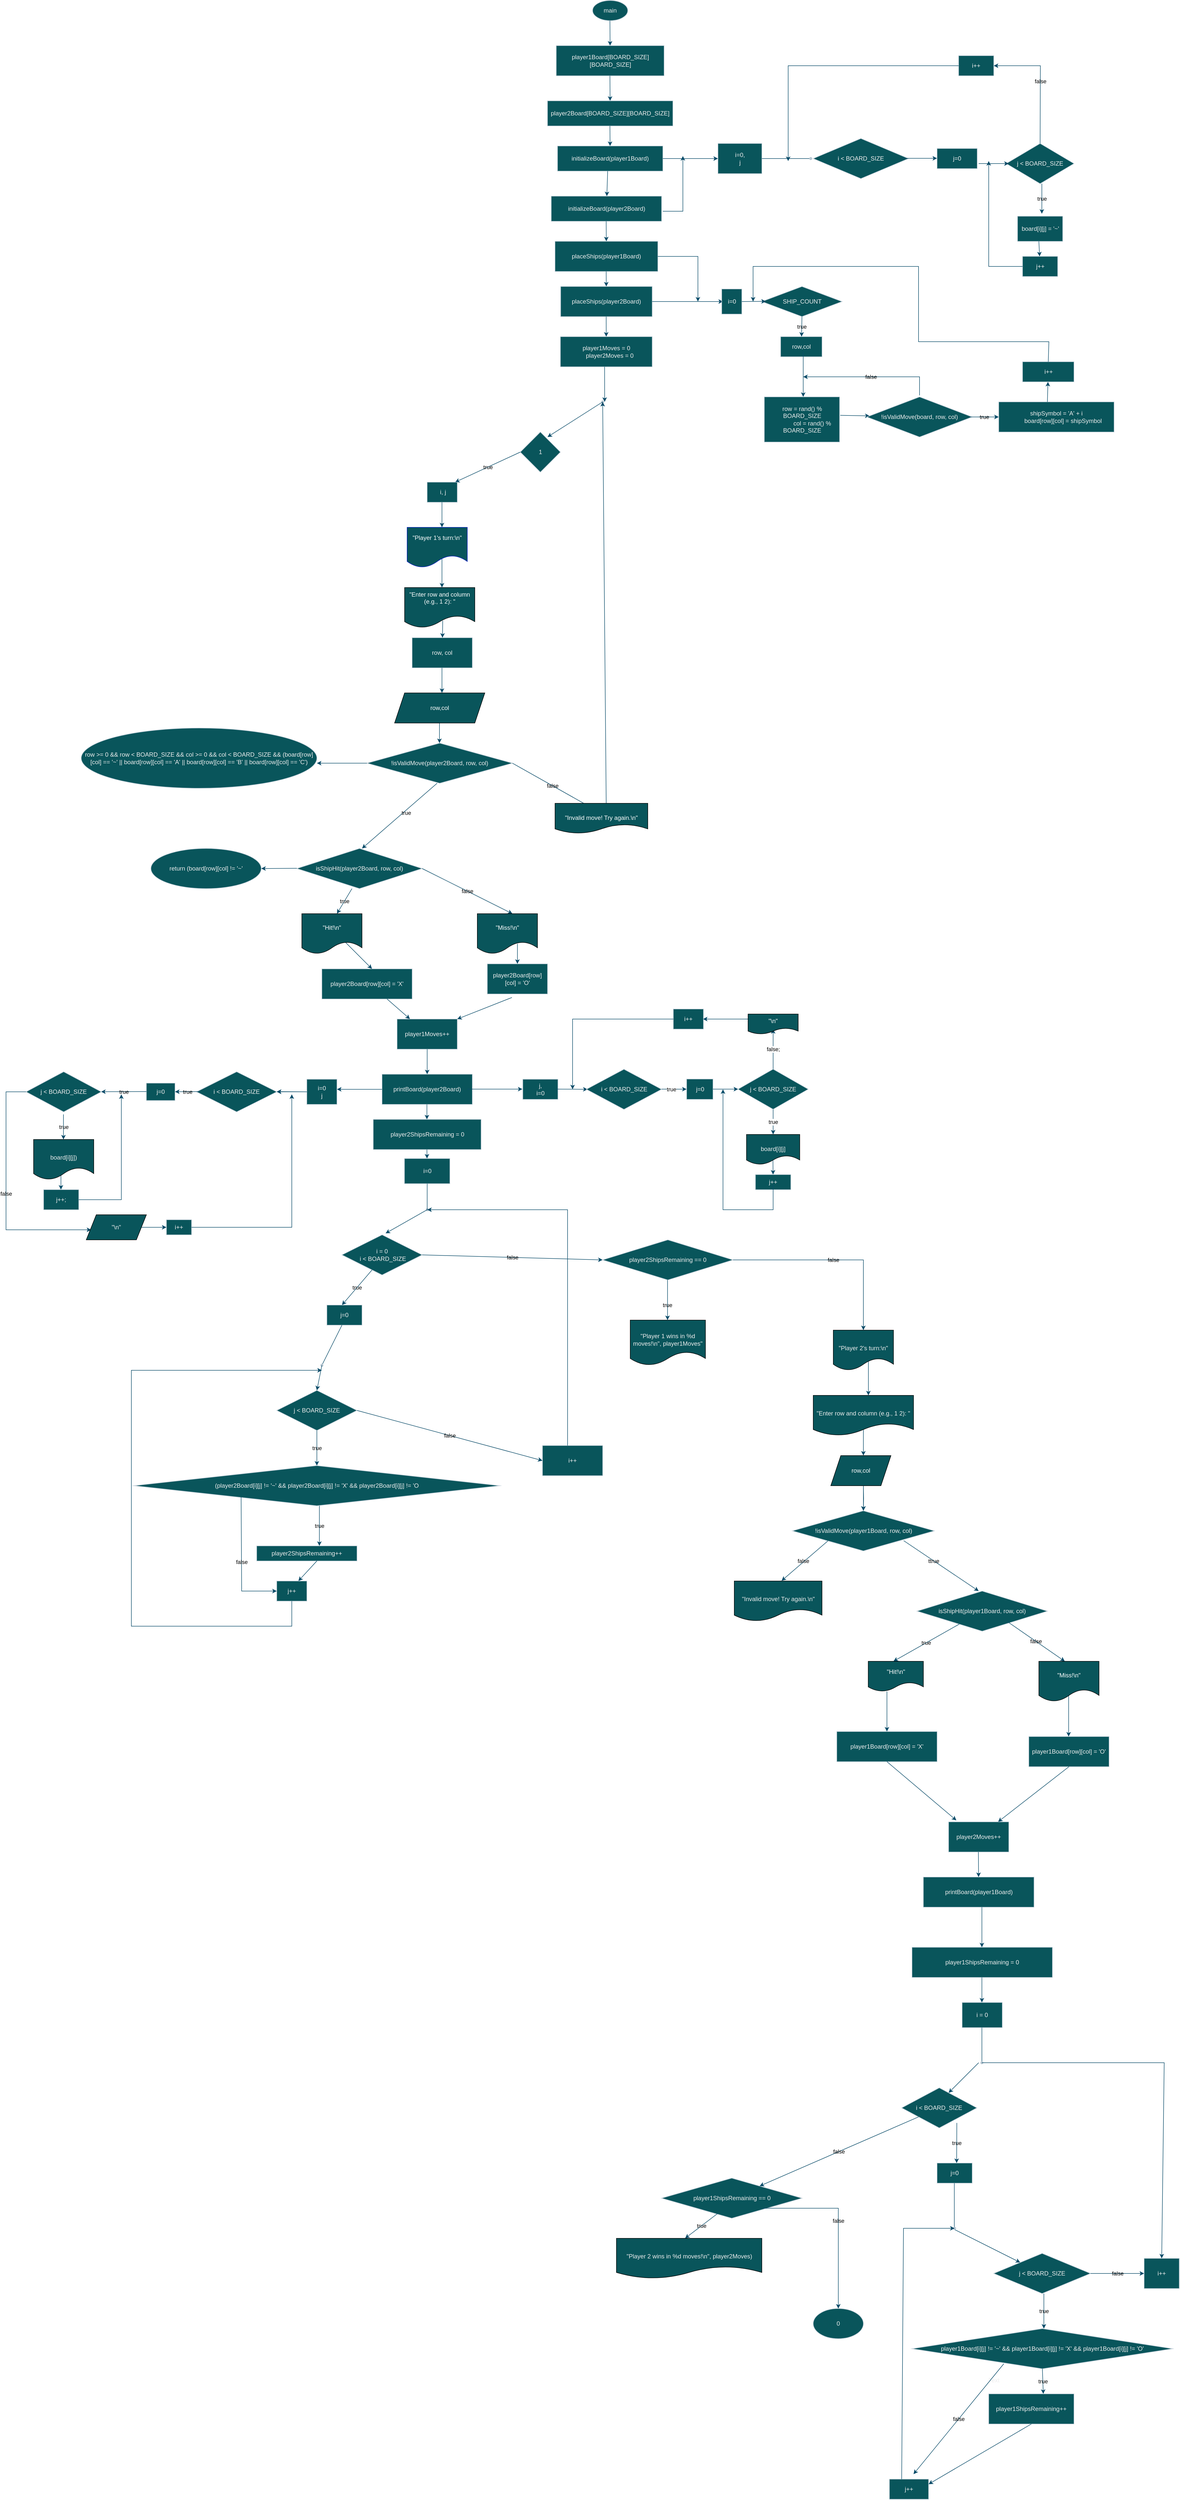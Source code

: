 <mxfile version="20.3.0" type="device"><diagram id="C5RBs43oDa-KdzZeNtuy" name="Page-1"><mxGraphModel dx="1741" dy="582" grid="1" gridSize="10" guides="1" tooltips="1" connect="1" arrows="1" fold="1" page="1" pageScale="1" pageWidth="827" pageHeight="1169" math="0" shadow="0"><root><mxCell id="WIyWlLk6GJQsqaUBKTNV-0"/><mxCell id="WIyWlLk6GJQsqaUBKTNV-1" parent="WIyWlLk6GJQsqaUBKTNV-0"/><mxCell id="NQt_CTv4LSy4PcMeMj5I-0" value="main" style="ellipse;whiteSpace=wrap;html=1;strokeColor=#BAC8D3;fontColor=#EEEEEE;fillColor=#09555B;labelBackgroundColor=none;" parent="WIyWlLk6GJQsqaUBKTNV-1" vertex="1"><mxGeometry x="370" y="30" width="70" height="40" as="geometry"/></mxCell><mxCell id="NQt_CTv4LSy4PcMeMj5I-1" value="" style="endArrow=classic;html=1;rounded=0;strokeColor=#0B4D6A;labelBackgroundColor=none;fontColor=default;" parent="WIyWlLk6GJQsqaUBKTNV-1" target="NQt_CTv4LSy4PcMeMj5I-2" edge="1"><mxGeometry width="50" height="50" relative="1" as="geometry"><mxPoint x="404.5" y="70" as="sourcePoint"/><mxPoint x="404.5" y="120" as="targetPoint"/></mxGeometry></mxCell><mxCell id="NQt_CTv4LSy4PcMeMj5I-2" value="player1Board[BOARD_SIZE][BOARD_SIZE]" style="rounded=0;whiteSpace=wrap;html=1;strokeColor=#BAC8D3;fontColor=#EEEEEE;fillColor=#09555B;labelBackgroundColor=none;" parent="WIyWlLk6GJQsqaUBKTNV-1" vertex="1"><mxGeometry x="297.5" y="120" width="215" height="60" as="geometry"/></mxCell><mxCell id="NQt_CTv4LSy4PcMeMj5I-3" value="" style="endArrow=classic;html=1;rounded=0;strokeColor=#0B4D6A;labelBackgroundColor=none;fontColor=default;" parent="WIyWlLk6GJQsqaUBKTNV-1" target="NQt_CTv4LSy4PcMeMj5I-4" edge="1"><mxGeometry width="50" height="50" relative="1" as="geometry"><mxPoint x="404.5" y="180" as="sourcePoint"/><mxPoint x="404.5" y="240" as="targetPoint"/></mxGeometry></mxCell><mxCell id="NQt_CTv4LSy4PcMeMj5I-4" value="player2Board[BOARD_SIZE][BOARD_SIZE]" style="rounded=0;whiteSpace=wrap;html=1;strokeColor=#BAC8D3;fontColor=#EEEEEE;fillColor=#09555B;labelBackgroundColor=none;" parent="WIyWlLk6GJQsqaUBKTNV-1" vertex="1"><mxGeometry x="280" y="230" width="250" height="50" as="geometry"/></mxCell><mxCell id="NQt_CTv4LSy4PcMeMj5I-5" value="" style="endArrow=classic;html=1;rounded=0;strokeColor=#0B4D6A;labelBackgroundColor=none;fontColor=default;" parent="WIyWlLk6GJQsqaUBKTNV-1" target="NQt_CTv4LSy4PcMeMj5I-6" edge="1"><mxGeometry width="50" height="50" relative="1" as="geometry"><mxPoint x="404.5" y="280" as="sourcePoint"/><mxPoint x="404.5" y="330" as="targetPoint"/></mxGeometry></mxCell><mxCell id="NQt_CTv4LSy4PcMeMj5I-6" value="initializeBoard(player1Board)" style="rounded=0;whiteSpace=wrap;html=1;strokeColor=#BAC8D3;fontColor=#EEEEEE;fillColor=#09555B;labelBackgroundColor=none;" parent="WIyWlLk6GJQsqaUBKTNV-1" vertex="1"><mxGeometry x="300" y="320" width="210" height="50" as="geometry"/></mxCell><mxCell id="NQt_CTv4LSy4PcMeMj5I-7" value="" style="endArrow=classic;html=1;rounded=0;strokeColor=#0B4D6A;labelBackgroundColor=none;fontColor=default;" parent="WIyWlLk6GJQsqaUBKTNV-1" target="NQt_CTv4LSy4PcMeMj5I-8" edge="1"><mxGeometry width="50" height="50" relative="1" as="geometry"><mxPoint x="400" y="370" as="sourcePoint"/><mxPoint x="400" y="450" as="targetPoint"/></mxGeometry></mxCell><mxCell id="NQt_CTv4LSy4PcMeMj5I-8" value="initializeBoard(player2Board)" style="rounded=0;whiteSpace=wrap;html=1;strokeColor=#BAC8D3;fontColor=#EEEEEE;fillColor=#09555B;labelBackgroundColor=none;" parent="WIyWlLk6GJQsqaUBKTNV-1" vertex="1"><mxGeometry x="287.5" y="420" width="220" height="50" as="geometry"/></mxCell><mxCell id="NQt_CTv4LSy4PcMeMj5I-9" value="" style="endArrow=classic;html=1;rounded=0;strokeColor=#0B4D6A;labelBackgroundColor=none;fontColor=default;" parent="WIyWlLk6GJQsqaUBKTNV-1" target="NQt_CTv4LSy4PcMeMj5I-10" edge="1"><mxGeometry width="50" height="50" relative="1" as="geometry"><mxPoint x="397" y="470" as="sourcePoint"/><mxPoint x="397" y="530" as="targetPoint"/></mxGeometry></mxCell><mxCell id="NQt_CTv4LSy4PcMeMj5I-10" value="placeShips(player1Board)" style="rounded=0;whiteSpace=wrap;html=1;strokeColor=#BAC8D3;fontColor=#EEEEEE;fillColor=#09555B;labelBackgroundColor=none;" parent="WIyWlLk6GJQsqaUBKTNV-1" vertex="1"><mxGeometry x="295" y="510" width="205" height="60" as="geometry"/></mxCell><mxCell id="NQt_CTv4LSy4PcMeMj5I-11" value="" style="endArrow=classic;html=1;rounded=0;strokeColor=#0B4D6A;labelBackgroundColor=none;fontColor=default;" parent="WIyWlLk6GJQsqaUBKTNV-1" target="NQt_CTv4LSy4PcMeMj5I-12" edge="1"><mxGeometry width="50" height="50" relative="1" as="geometry"><mxPoint x="397" y="570" as="sourcePoint"/><mxPoint x="397" y="650" as="targetPoint"/></mxGeometry></mxCell><mxCell id="NQt_CTv4LSy4PcMeMj5I-12" value="placeShips(player2Board)" style="rounded=0;whiteSpace=wrap;html=1;strokeColor=#BAC8D3;fontColor=#EEEEEE;fillColor=#09555B;labelBackgroundColor=none;" parent="WIyWlLk6GJQsqaUBKTNV-1" vertex="1"><mxGeometry x="306.25" y="600" width="182.5" height="60" as="geometry"/></mxCell><mxCell id="NQt_CTv4LSy4PcMeMj5I-13" value="" style="endArrow=classic;html=1;rounded=0;strokeColor=#0B4D6A;labelBackgroundColor=none;fontColor=default;" parent="WIyWlLk6GJQsqaUBKTNV-1" target="NQt_CTv4LSy4PcMeMj5I-14" edge="1"><mxGeometry width="50" height="50" relative="1" as="geometry"><mxPoint x="397" y="660" as="sourcePoint"/><mxPoint x="397" y="710" as="targetPoint"/></mxGeometry></mxCell><mxCell id="NQt_CTv4LSy4PcMeMj5I-14" value="player1Moves = 0&lt;br&gt;&amp;nbsp; &amp;nbsp; player2Moves = 0" style="rounded=0;whiteSpace=wrap;html=1;strokeColor=#BAC8D3;fontColor=#EEEEEE;fillColor=#09555B;labelBackgroundColor=none;" parent="WIyWlLk6GJQsqaUBKTNV-1" vertex="1"><mxGeometry x="305.75" y="700" width="183" height="60" as="geometry"/></mxCell><mxCell id="NQt_CTv4LSy4PcMeMj5I-16" value="" style="endArrow=classic;html=1;rounded=0;strokeColor=#0B4D6A;exitX=0.5;exitY=1;exitDx=0;exitDy=0;labelBackgroundColor=none;fontColor=default;" parent="WIyWlLk6GJQsqaUBKTNV-1" edge="1"><mxGeometry width="50" height="50" relative="1" as="geometry"><mxPoint x="393.88" y="760" as="sourcePoint"/><mxPoint x="394" y="830" as="targetPoint"/></mxGeometry></mxCell><mxCell id="NQt_CTv4LSy4PcMeMj5I-17" value="" style="shape=waypoint;sketch=0;fillStyle=solid;size=6;pointerEvents=1;points=[];fillColor=none;resizable=0;rotatable=0;perimeter=centerPerimeter;snapToPoint=1;strokeColor=#BAC8D3;fontColor=#EEEEEE;labelBackgroundColor=none;" parent="WIyWlLk6GJQsqaUBKTNV-1" vertex="1"><mxGeometry x="380" y="820" width="20" height="20" as="geometry"/></mxCell><mxCell id="NQt_CTv4LSy4PcMeMj5I-18" value="" style="endArrow=classic;html=1;rounded=0;strokeColor=#0B4D6A;labelBackgroundColor=none;fontColor=default;" parent="WIyWlLk6GJQsqaUBKTNV-1" edge="1"><mxGeometry width="50" height="50" relative="1" as="geometry"><mxPoint x="390" y="830" as="sourcePoint"/><mxPoint x="280" y="900" as="targetPoint"/></mxGeometry></mxCell><mxCell id="NQt_CTv4LSy4PcMeMj5I-19" value="1" style="rhombus;whiteSpace=wrap;html=1;strokeColor=#BAC8D3;fontColor=#EEEEEE;fillColor=#09555B;labelBackgroundColor=none;" parent="WIyWlLk6GJQsqaUBKTNV-1" vertex="1"><mxGeometry x="225.75" y="890" width="80" height="80" as="geometry"/></mxCell><mxCell id="NQt_CTv4LSy4PcMeMj5I-20" value="true" style="endArrow=classic;html=1;rounded=0;strokeColor=#0B4D6A;labelBackgroundColor=none;fontColor=default;" parent="WIyWlLk6GJQsqaUBKTNV-1" edge="1"><mxGeometry width="50" height="50" relative="1" as="geometry"><mxPoint x="225.75" y="930" as="sourcePoint"/><mxPoint x="95.75" y="990" as="targetPoint"/></mxGeometry></mxCell><mxCell id="NQt_CTv4LSy4PcMeMj5I-22" value="&amp;nbsp;i, j" style="rounded=0;whiteSpace=wrap;html=1;strokeColor=#BAC8D3;fontColor=#EEEEEE;fillColor=#09555B;labelBackgroundColor=none;" parent="WIyWlLk6GJQsqaUBKTNV-1" vertex="1"><mxGeometry x="40" y="990" width="60" height="40" as="geometry"/></mxCell><mxCell id="NQt_CTv4LSy4PcMeMj5I-24" value="" style="endArrow=classic;html=1;rounded=0;strokeColor=#0B4D6A;labelBackgroundColor=none;fontColor=default;" parent="WIyWlLk6GJQsqaUBKTNV-1" edge="1"><mxGeometry width="50" height="50" relative="1" as="geometry"><mxPoint x="69.5" y="1030" as="sourcePoint"/><mxPoint x="69.5" y="1080" as="targetPoint"/></mxGeometry></mxCell><mxCell id="NQt_CTv4LSy4PcMeMj5I-25" value="" style="endArrow=classic;html=1;rounded=0;strokeColor=#0B4D6A;labelBackgroundColor=none;fontColor=default;" parent="WIyWlLk6GJQsqaUBKTNV-1" edge="1"><mxGeometry width="50" height="50" relative="1" as="geometry"><mxPoint x="69.5" y="1140" as="sourcePoint"/><mxPoint x="69.5" y="1200" as="targetPoint"/></mxGeometry></mxCell><mxCell id="NQt_CTv4LSy4PcMeMj5I-27" value="" style="endArrow=classic;html=1;rounded=0;strokeColor=#0B4D6A;exitX=0.543;exitY=0.825;exitDx=0;exitDy=0;labelBackgroundColor=none;fontColor=default;exitPerimeter=0;" parent="WIyWlLk6GJQsqaUBKTNV-1" source="8hHySOuELu1902wXR3ZD-1" target="NQt_CTv4LSy4PcMeMj5I-28" edge="1"><mxGeometry width="50" height="50" relative="1" as="geometry"><mxPoint x="240" y="1130" as="sourcePoint"/><mxPoint x="240" y="1180" as="targetPoint"/></mxGeometry></mxCell><mxCell id="NQt_CTv4LSy4PcMeMj5I-28" value="row, col" style="rounded=0;whiteSpace=wrap;html=1;strokeColor=#BAC8D3;fontColor=#EEEEEE;fillColor=#09555B;labelBackgroundColor=none;" parent="WIyWlLk6GJQsqaUBKTNV-1" vertex="1"><mxGeometry x="10" y="1300" width="120" height="60" as="geometry"/></mxCell><mxCell id="NQt_CTv4LSy4PcMeMj5I-29" value="" style="endArrow=classic;html=1;rounded=0;strokeColor=#0B4D6A;labelBackgroundColor=none;fontColor=default;" parent="WIyWlLk6GJQsqaUBKTNV-1" edge="1"><mxGeometry width="50" height="50" relative="1" as="geometry"><mxPoint x="69.5" y="1360" as="sourcePoint"/><mxPoint x="69.5" y="1410" as="targetPoint"/></mxGeometry></mxCell><mxCell id="NQt_CTv4LSy4PcMeMj5I-31" value="!isValidMove(player2Board, row, col)" style="rhombus;whiteSpace=wrap;html=1;strokeColor=#BAC8D3;fontColor=#EEEEEE;fillColor=#09555B;labelBackgroundColor=none;" parent="WIyWlLk6GJQsqaUBKTNV-1" vertex="1"><mxGeometry x="-80" y="1510" width="290" height="80" as="geometry"/></mxCell><mxCell id="NQt_CTv4LSy4PcMeMj5I-32" value="" style="endArrow=classic;html=1;rounded=0;strokeColor=#0B4D6A;labelBackgroundColor=none;fontColor=default;" parent="WIyWlLk6GJQsqaUBKTNV-1" edge="1"><mxGeometry width="50" height="50" relative="1" as="geometry"><mxPoint x="64.5" y="1460" as="sourcePoint"/><mxPoint x="64.5" y="1510" as="targetPoint"/></mxGeometry></mxCell><mxCell id="NQt_CTv4LSy4PcMeMj5I-33" value="true" style="endArrow=classic;html=1;rounded=0;strokeColor=#0B4D6A;labelBackgroundColor=none;fontColor=default;" parent="WIyWlLk6GJQsqaUBKTNV-1" edge="1"><mxGeometry x="-0.141" y="4" width="50" height="50" relative="1" as="geometry"><mxPoint x="59.82" y="1590" as="sourcePoint"/><mxPoint x="-90" y="1720" as="targetPoint"/><Array as="points"/><mxPoint as="offset"/></mxGeometry></mxCell><mxCell id="NQt_CTv4LSy4PcMeMj5I-34" value="isShipHit(player2Board, row, col)" style="rhombus;whiteSpace=wrap;html=1;strokeColor=#BAC8D3;fontColor=#EEEEEE;fillColor=#09555B;labelBackgroundColor=none;" parent="WIyWlLk6GJQsqaUBKTNV-1" vertex="1"><mxGeometry x="-220" y="1720" width="250" height="80" as="geometry"/></mxCell><mxCell id="NQt_CTv4LSy4PcMeMj5I-35" value="true" style="endArrow=classic;html=1;rounded=0;strokeColor=#0B4D6A;labelBackgroundColor=none;fontColor=default;" parent="WIyWlLk6GJQsqaUBKTNV-1" edge="1"><mxGeometry width="50" height="50" relative="1" as="geometry"><mxPoint x="-110" y="1800" as="sourcePoint"/><mxPoint x="-140" y="1850" as="targetPoint"/></mxGeometry></mxCell><mxCell id="NQt_CTv4LSy4PcMeMj5I-37" value="player2Board[row][col] = 'X'" style="rounded=0;whiteSpace=wrap;html=1;strokeColor=#BAC8D3;fontColor=#EEEEEE;fillColor=#09555B;labelBackgroundColor=none;" parent="WIyWlLk6GJQsqaUBKTNV-1" vertex="1"><mxGeometry x="-170" y="1960" width="180" height="60" as="geometry"/></mxCell><mxCell id="NQt_CTv4LSy4PcMeMj5I-38" value="" style="endArrow=classic;html=1;rounded=0;strokeColor=#0B4D6A;labelBackgroundColor=none;fontColor=default;" parent="WIyWlLk6GJQsqaUBKTNV-1" edge="1"><mxGeometry width="50" height="50" relative="1" as="geometry"><mxPoint x="-140" y="1890" as="sourcePoint"/><mxPoint x="-70" y="1960" as="targetPoint"/></mxGeometry></mxCell><mxCell id="NQt_CTv4LSy4PcMeMj5I-39" value="" style="endArrow=classic;html=1;rounded=0;strokeColor=#0B4D6A;labelBackgroundColor=none;fontColor=default;" parent="WIyWlLk6GJQsqaUBKTNV-1" target="NQt_CTv4LSy4PcMeMj5I-40" edge="1"><mxGeometry width="50" height="50" relative="1" as="geometry"><mxPoint x="-40" y="2020" as="sourcePoint"/><mxPoint x="20" y="2070" as="targetPoint"/></mxGeometry></mxCell><mxCell id="NQt_CTv4LSy4PcMeMj5I-40" value="player1Moves++" style="rounded=0;whiteSpace=wrap;html=1;strokeColor=#BAC8D3;fontColor=#EEEEEE;fillColor=#09555B;labelBackgroundColor=none;" parent="WIyWlLk6GJQsqaUBKTNV-1" vertex="1"><mxGeometry x="-20" y="2060" width="120" height="60" as="geometry"/></mxCell><mxCell id="NQt_CTv4LSy4PcMeMj5I-41" value="false" style="endArrow=classic;html=1;rounded=0;strokeColor=#0B4D6A;labelBackgroundColor=none;fontColor=default;" parent="WIyWlLk6GJQsqaUBKTNV-1" edge="1"><mxGeometry width="50" height="50" relative="1" as="geometry"><mxPoint x="210" y="1550" as="sourcePoint"/><mxPoint x="370" y="1640" as="targetPoint"/></mxGeometry></mxCell><mxCell id="NQt_CTv4LSy4PcMeMj5I-43" value="false" style="endArrow=classic;html=1;rounded=0;strokeColor=#0B4D6A;labelBackgroundColor=none;fontColor=default;" parent="WIyWlLk6GJQsqaUBKTNV-1" edge="1"><mxGeometry width="50" height="50" relative="1" as="geometry"><mxPoint x="30" y="1760" as="sourcePoint"/><mxPoint x="210" y="1850" as="targetPoint"/></mxGeometry></mxCell><mxCell id="NQt_CTv4LSy4PcMeMj5I-45" value="" style="endArrow=classic;html=1;rounded=0;strokeColor=#0B4D6A;exitX=0.5;exitY=1;exitDx=0;exitDy=0;labelBackgroundColor=none;fontColor=default;" parent="WIyWlLk6GJQsqaUBKTNV-1" target="NQt_CTv4LSy4PcMeMj5I-46" edge="1"><mxGeometry width="50" height="50" relative="1" as="geometry"><mxPoint x="220" y="1910" as="sourcePoint"/><mxPoint x="230" y="1970" as="targetPoint"/></mxGeometry></mxCell><mxCell id="NQt_CTv4LSy4PcMeMj5I-46" value="player2Board[row][col] = 'O'" style="rounded=0;whiteSpace=wrap;html=1;strokeColor=#BAC8D3;fontColor=#EEEEEE;fillColor=#09555B;labelBackgroundColor=none;" parent="WIyWlLk6GJQsqaUBKTNV-1" vertex="1"><mxGeometry x="160" y="1950" width="120" height="60" as="geometry"/></mxCell><mxCell id="NQt_CTv4LSy4PcMeMj5I-47" value="" style="endArrow=classic;html=1;rounded=0;strokeColor=#0B4D6A;entryX=1;entryY=0;entryDx=0;entryDy=0;exitX=0.408;exitY=1.117;exitDx=0;exitDy=0;exitPerimeter=0;labelBackgroundColor=none;fontColor=default;" parent="WIyWlLk6GJQsqaUBKTNV-1" source="NQt_CTv4LSy4PcMeMj5I-46" target="NQt_CTv4LSy4PcMeMj5I-40" edge="1"><mxGeometry width="50" height="50" relative="1" as="geometry"><mxPoint x="150" y="1990" as="sourcePoint"/><mxPoint x="200" y="1940" as="targetPoint"/></mxGeometry></mxCell><mxCell id="NQt_CTv4LSy4PcMeMj5I-48" value="" style="endArrow=classic;html=1;rounded=0;strokeColor=#0B4D6A;labelBackgroundColor=none;fontColor=default;" parent="WIyWlLk6GJQsqaUBKTNV-1" target="NQt_CTv4LSy4PcMeMj5I-49" edge="1"><mxGeometry width="50" height="50" relative="1" as="geometry"><mxPoint x="40" y="2120" as="sourcePoint"/><mxPoint x="40" y="2180" as="targetPoint"/></mxGeometry></mxCell><mxCell id="NQt_CTv4LSy4PcMeMj5I-49" value="printBoard(player2Board)" style="rounded=0;whiteSpace=wrap;html=1;strokeColor=#BAC8D3;fontColor=#EEEEEE;fillColor=#09555B;labelBackgroundColor=none;" parent="WIyWlLk6GJQsqaUBKTNV-1" vertex="1"><mxGeometry x="-50" y="2170" width="180" height="60" as="geometry"/></mxCell><mxCell id="NQt_CTv4LSy4PcMeMj5I-50" value="" style="endArrow=classic;html=1;rounded=0;strokeColor=#0B4D6A;labelBackgroundColor=none;fontColor=default;" parent="WIyWlLk6GJQsqaUBKTNV-1" edge="1"><mxGeometry width="50" height="50" relative="1" as="geometry"><mxPoint x="39.5" y="2230" as="sourcePoint"/><mxPoint x="39.5" y="2260" as="targetPoint"/></mxGeometry></mxCell><mxCell id="NQt_CTv4LSy4PcMeMj5I-52" value="player2ShipsRemaining = 0" style="rounded=0;whiteSpace=wrap;html=1;strokeColor=#BAC8D3;fontColor=#EEEEEE;fillColor=#09555B;labelBackgroundColor=none;" parent="WIyWlLk6GJQsqaUBKTNV-1" vertex="1"><mxGeometry x="-67.5" y="2260" width="215" height="60" as="geometry"/></mxCell><mxCell id="NQt_CTv4LSy4PcMeMj5I-53" value="" style="endArrow=classic;html=1;rounded=0;strokeColor=#0B4D6A;exitX=0.619;exitY=-0.05;exitDx=0;exitDy=0;exitPerimeter=0;entryX=0.65;entryY=0.85;entryDx=0;entryDy=0;entryPerimeter=0;labelBackgroundColor=none;fontColor=default;" parent="WIyWlLk6GJQsqaUBKTNV-1" target="NQt_CTv4LSy4PcMeMj5I-17" edge="1"><mxGeometry width="50" height="50" relative="1" as="geometry"><mxPoint x="397.13" y="1637" as="sourcePoint"/><mxPoint x="340" y="950" as="targetPoint"/></mxGeometry></mxCell><mxCell id="NQt_CTv4LSy4PcMeMj5I-54" value="" style="endArrow=classic;html=1;rounded=0;strokeColor=#0B4D6A;labelBackgroundColor=none;fontColor=default;" parent="WIyWlLk6GJQsqaUBKTNV-1" target="NQt_CTv4LSy4PcMeMj5I-55" edge="1"><mxGeometry width="50" height="50" relative="1" as="geometry"><mxPoint x="39.5" y="2320" as="sourcePoint"/><mxPoint x="39.5" y="2370" as="targetPoint"/></mxGeometry></mxCell><mxCell id="NQt_CTv4LSy4PcMeMj5I-55" value="i=0" style="rounded=0;whiteSpace=wrap;html=1;strokeColor=#BAC8D3;fontColor=#EEEEEE;fillColor=#09555B;labelBackgroundColor=none;" parent="WIyWlLk6GJQsqaUBKTNV-1" vertex="1"><mxGeometry x="-5.25" y="2338" width="90.5" height="50" as="geometry"/></mxCell><mxCell id="NQt_CTv4LSy4PcMeMj5I-56" value="i = 0&lt;br&gt;&amp;nbsp;i &amp;lt; BOARD_SIZE" style="rhombus;whiteSpace=wrap;html=1;strokeColor=#BAC8D3;fontColor=#EEEEEE;fillColor=#09555B;labelBackgroundColor=none;" parent="WIyWlLk6GJQsqaUBKTNV-1" vertex="1"><mxGeometry x="-130" y="2490" width="160" height="80" as="geometry"/></mxCell><mxCell id="NQt_CTv4LSy4PcMeMj5I-58" value="" style="shape=waypoint;sketch=0;fillStyle=solid;size=6;pointerEvents=1;points=[];fillColor=none;resizable=0;rotatable=0;perimeter=centerPerimeter;snapToPoint=1;strokeColor=#BAC8D3;fontColor=#EEEEEE;labelBackgroundColor=none;" parent="WIyWlLk6GJQsqaUBKTNV-1" vertex="1"><mxGeometry x="30" y="2430" width="20" height="20" as="geometry"/></mxCell><mxCell id="NQt_CTv4LSy4PcMeMj5I-59" value="" style="endArrow=none;html=1;rounded=0;strokeColor=#0B4D6A;entryX=0.5;entryY=1;entryDx=0;entryDy=0;exitX=0.3;exitY=0.55;exitDx=0;exitDy=0;exitPerimeter=0;labelBackgroundColor=none;fontColor=default;" parent="WIyWlLk6GJQsqaUBKTNV-1" source="NQt_CTv4LSy4PcMeMj5I-58" target="NQt_CTv4LSy4PcMeMj5I-55" edge="1"><mxGeometry width="50" height="50" relative="1" as="geometry"><mxPoint x="80" y="2570" as="sourcePoint"/><mxPoint x="130" y="2520" as="targetPoint"/></mxGeometry></mxCell><mxCell id="NQt_CTv4LSy4PcMeMj5I-60" value="" style="endArrow=classic;html=1;rounded=0;strokeColor=#0B4D6A;entryX=0.544;entryY=-0.037;entryDx=0;entryDy=0;entryPerimeter=0;labelBackgroundColor=none;fontColor=default;" parent="WIyWlLk6GJQsqaUBKTNV-1" target="NQt_CTv4LSy4PcMeMj5I-56" edge="1"><mxGeometry width="50" height="50" relative="1" as="geometry"><mxPoint x="40" y="2440" as="sourcePoint"/><mxPoint x="-10" y="2490" as="targetPoint"/></mxGeometry></mxCell><mxCell id="NQt_CTv4LSy4PcMeMj5I-61" value="true" style="endArrow=classic;html=1;rounded=0;strokeColor=#0B4D6A;labelBackgroundColor=none;fontColor=default;" parent="WIyWlLk6GJQsqaUBKTNV-1" edge="1"><mxGeometry width="50" height="50" relative="1" as="geometry"><mxPoint x="-70" y="2560" as="sourcePoint"/><mxPoint x="-130" y="2630" as="targetPoint"/></mxGeometry></mxCell><mxCell id="NQt_CTv4LSy4PcMeMj5I-62" value="j=0" style="rounded=0;whiteSpace=wrap;html=1;strokeColor=#BAC8D3;fontColor=#EEEEEE;fillColor=#09555B;labelBackgroundColor=none;" parent="WIyWlLk6GJQsqaUBKTNV-1" vertex="1"><mxGeometry x="-160" y="2630" width="70" height="40" as="geometry"/></mxCell><mxCell id="NQt_CTv4LSy4PcMeMj5I-63" value="" style="endArrow=none;html=1;rounded=0;strokeColor=#0B4D6A;labelBackgroundColor=none;fontColor=default;" parent="WIyWlLk6GJQsqaUBKTNV-1" edge="1"><mxGeometry width="50" height="50" relative="1" as="geometry"><mxPoint x="-170" y="2750" as="sourcePoint"/><mxPoint x="-130" y="2670" as="targetPoint"/></mxGeometry></mxCell><mxCell id="NQt_CTv4LSy4PcMeMj5I-64" value="" style="shape=waypoint;sketch=0;fillStyle=solid;size=6;pointerEvents=1;points=[];fillColor=none;resizable=0;rotatable=0;perimeter=centerPerimeter;snapToPoint=1;strokeColor=#BAC8D3;fontColor=#EEEEEE;labelBackgroundColor=none;" parent="WIyWlLk6GJQsqaUBKTNV-1" vertex="1"><mxGeometry x="-180" y="2740" width="20" height="20" as="geometry"/></mxCell><mxCell id="NQt_CTv4LSy4PcMeMj5I-65" value="j &lt; BOARD_SIZE" style="rhombus;whiteSpace=wrap;html=1;strokeColor=#BAC8D3;fontColor=#EEEEEE;fillColor=#09555B;labelBackgroundColor=none;" parent="WIyWlLk6GJQsqaUBKTNV-1" vertex="1"><mxGeometry x="-260" y="2800" width="160" height="80" as="geometry"/></mxCell><mxCell id="NQt_CTv4LSy4PcMeMj5I-66" value="" style="endArrow=classic;html=1;rounded=0;strokeColor=#0B4D6A;exitX=0.5;exitY=0.9;exitDx=0;exitDy=0;exitPerimeter=0;labelBackgroundColor=none;fontColor=default;" parent="WIyWlLk6GJQsqaUBKTNV-1" source="NQt_CTv4LSy4PcMeMj5I-64" edge="1"><mxGeometry width="50" height="50" relative="1" as="geometry"><mxPoint x="-180" y="2730" as="sourcePoint"/><mxPoint x="-180" y="2800" as="targetPoint"/></mxGeometry></mxCell><mxCell id="NQt_CTv4LSy4PcMeMj5I-67" value="true" style="endArrow=classic;html=1;rounded=0;strokeColor=#0B4D6A;exitX=0.5;exitY=1;exitDx=0;exitDy=0;labelBackgroundColor=none;fontColor=default;" parent="WIyWlLk6GJQsqaUBKTNV-1" source="NQt_CTv4LSy4PcMeMj5I-65" edge="1"><mxGeometry width="50" height="50" relative="1" as="geometry"><mxPoint x="-190" y="2879" as="sourcePoint"/><mxPoint x="-180" y="2950" as="targetPoint"/></mxGeometry></mxCell><mxCell id="NQt_CTv4LSy4PcMeMj5I-68" value="(player2Board[i][j] != '~' &amp;&amp; player2Board[i][j] != 'X' &amp;&amp; player2Board[i][j] != 'O" style="rhombus;whiteSpace=wrap;html=1;strokeColor=#BAC8D3;fontColor=#EEEEEE;fillColor=#09555B;labelBackgroundColor=none;" parent="WIyWlLk6GJQsqaUBKTNV-1" vertex="1"><mxGeometry x="-545" y="2950" width="730" height="80" as="geometry"/></mxCell><mxCell id="NQt_CTv4LSy4PcMeMj5I-69" value="true" style="endArrow=classic;html=1;rounded=0;strokeColor=#0B4D6A;labelBackgroundColor=none;fontColor=default;" parent="WIyWlLk6GJQsqaUBKTNV-1" edge="1"><mxGeometry width="50" height="50" relative="1" as="geometry"><mxPoint x="-175" y="3030" as="sourcePoint"/><mxPoint x="-175" y="3110" as="targetPoint"/></mxGeometry></mxCell><mxCell id="NQt_CTv4LSy4PcMeMj5I-70" value="player2ShipsRemaining++" style="rounded=0;whiteSpace=wrap;html=1;strokeColor=#BAC8D3;fontColor=#EEEEEE;fillColor=#09555B;labelBackgroundColor=none;" parent="WIyWlLk6GJQsqaUBKTNV-1" vertex="1"><mxGeometry x="-300" y="3110" width="200" height="30" as="geometry"/></mxCell><mxCell id="NQt_CTv4LSy4PcMeMj5I-71" value="" style="endArrow=classic;html=1;rounded=0;strokeColor=#0B4D6A;labelBackgroundColor=none;fontColor=default;" parent="WIyWlLk6GJQsqaUBKTNV-1" edge="1"><mxGeometry width="50" height="50" relative="1" as="geometry"><mxPoint x="-180" y="3140" as="sourcePoint"/><mxPoint x="-216.923" y="3180" as="targetPoint"/></mxGeometry></mxCell><mxCell id="NQt_CTv4LSy4PcMeMj5I-73" value="j++" style="rounded=0;whiteSpace=wrap;html=1;strokeColor=#BAC8D3;fontColor=#EEEEEE;fillColor=#09555B;labelBackgroundColor=none;" parent="WIyWlLk6GJQsqaUBKTNV-1" vertex="1"><mxGeometry x="-260" y="3180" width="60" height="40" as="geometry"/></mxCell><mxCell id="NQt_CTv4LSy4PcMeMj5I-74" value="false" style="endArrow=classic;html=1;rounded=0;strokeColor=#0B4D6A;entryX=0;entryY=0.5;entryDx=0;entryDy=0;exitX=0.293;exitY=0.788;exitDx=0;exitDy=0;exitPerimeter=0;labelBackgroundColor=none;fontColor=default;" parent="WIyWlLk6GJQsqaUBKTNV-1" source="NQt_CTv4LSy4PcMeMj5I-68" target="NQt_CTv4LSy4PcMeMj5I-73" edge="1"><mxGeometry width="50" height="50" relative="1" as="geometry"><mxPoint x="-393" y="3007" as="sourcePoint"/><mxPoint x="-420" y="3170" as="targetPoint"/><Array as="points"><mxPoint x="-330" y="3200"/></Array></mxGeometry></mxCell><mxCell id="NQt_CTv4LSy4PcMeMj5I-75" value="" style="endArrow=classic;html=1;rounded=0;strokeColor=#0B4D6A;exitX=0.5;exitY=1;exitDx=0;exitDy=0;labelBackgroundColor=none;fontColor=default;" parent="WIyWlLk6GJQsqaUBKTNV-1" source="NQt_CTv4LSy4PcMeMj5I-73" edge="1"><mxGeometry width="50" height="50" relative="1" as="geometry"><mxPoint x="-230" y="3100" as="sourcePoint"/><mxPoint x="-170" y="2760" as="targetPoint"/><Array as="points"><mxPoint x="-230" y="3270"/><mxPoint x="-550" y="3270"/><mxPoint x="-550" y="2760"/></Array></mxGeometry></mxCell><mxCell id="NQt_CTv4LSy4PcMeMj5I-76" value="false" style="endArrow=classic;html=1;rounded=0;strokeColor=#0B4D6A;exitX=1;exitY=0.5;exitDx=0;exitDy=0;labelBackgroundColor=none;fontColor=default;" parent="WIyWlLk6GJQsqaUBKTNV-1" source="NQt_CTv4LSy4PcMeMj5I-65" edge="1"><mxGeometry width="50" height="50" relative="1" as="geometry"><mxPoint x="20" y="2910" as="sourcePoint"/><mxPoint x="270" y="2940" as="targetPoint"/></mxGeometry></mxCell><mxCell id="NQt_CTv4LSy4PcMeMj5I-77" value="i++" style="rounded=0;whiteSpace=wrap;html=1;strokeColor=#BAC8D3;fontColor=#EEEEEE;fillColor=#09555B;labelBackgroundColor=none;" parent="WIyWlLk6GJQsqaUBKTNV-1" vertex="1"><mxGeometry x="270" y="2910" width="120" height="60" as="geometry"/></mxCell><mxCell id="NQt_CTv4LSy4PcMeMj5I-78" value="" style="endArrow=classic;html=1;rounded=0;strokeColor=#0B4D6A;entryX=0.462;entryY=0.912;entryDx=0;entryDy=0;entryPerimeter=0;exitX=0.417;exitY=0;exitDx=0;exitDy=0;exitPerimeter=0;labelBackgroundColor=none;fontColor=default;" parent="WIyWlLk6GJQsqaUBKTNV-1" source="NQt_CTv4LSy4PcMeMj5I-77" target="NQt_CTv4LSy4PcMeMj5I-58" edge="1"><mxGeometry width="50" height="50" relative="1" as="geometry"><mxPoint x="320" y="2901.25" as="sourcePoint"/><mxPoint x="70" y="2610" as="targetPoint"/><Array as="points"><mxPoint x="320" y="2440"/></Array></mxGeometry></mxCell><mxCell id="NQt_CTv4LSy4PcMeMj5I-79" value="false" style="endArrow=classic;html=1;rounded=0;strokeColor=#0B4D6A;exitX=1;exitY=0.5;exitDx=0;exitDy=0;labelBackgroundColor=none;fontColor=default;" parent="WIyWlLk6GJQsqaUBKTNV-1" source="NQt_CTv4LSy4PcMeMj5I-56" edge="1"><mxGeometry width="50" height="50" relative="1" as="geometry"><mxPoint x="190" y="2610" as="sourcePoint"/><mxPoint x="390" y="2540" as="targetPoint"/></mxGeometry></mxCell><mxCell id="NQt_CTv4LSy4PcMeMj5I-81" value="player2ShipsRemaining == 0" style="rhombus;whiteSpace=wrap;html=1;strokeColor=#BAC8D3;fontColor=#EEEEEE;fillColor=#09555B;labelBackgroundColor=none;" parent="WIyWlLk6GJQsqaUBKTNV-1" vertex="1"><mxGeometry x="390" y="2500" width="260" height="80" as="geometry"/></mxCell><mxCell id="NQt_CTv4LSy4PcMeMj5I-82" value="true" style="endArrow=classic;html=1;rounded=0;strokeColor=#0B4D6A;labelBackgroundColor=none;fontColor=default;" parent="WIyWlLk6GJQsqaUBKTNV-1" edge="1"><mxGeometry x="0.25" width="50" height="50" relative="1" as="geometry"><mxPoint x="519.38" y="2580" as="sourcePoint"/><mxPoint x="519.38" y="2660" as="targetPoint"/><mxPoint as="offset"/></mxGeometry></mxCell><mxCell id="NQt_CTv4LSy4PcMeMj5I-84" value="false" style="endArrow=classic;html=1;rounded=0;strokeColor=#0B4D6A;exitX=1;exitY=0.5;exitDx=0;exitDy=0;labelBackgroundColor=none;fontColor=default;" parent="WIyWlLk6GJQsqaUBKTNV-1" source="NQt_CTv4LSy4PcMeMj5I-81" edge="1"><mxGeometry width="50" height="50" relative="1" as="geometry"><mxPoint x="760" y="2550" as="sourcePoint"/><mxPoint x="910" y="2680" as="targetPoint"/><Array as="points"><mxPoint x="910" y="2540"/></Array></mxGeometry></mxCell><mxCell id="NQt_CTv4LSy4PcMeMj5I-86" value="" style="endArrow=classic;html=1;rounded=0;strokeColor=#0B4D6A;labelBackgroundColor=none;fontColor=default;" parent="WIyWlLk6GJQsqaUBKTNV-1" edge="1"><mxGeometry width="50" height="50" relative="1" as="geometry"><mxPoint x="920" y="2740" as="sourcePoint"/><mxPoint x="920" y="2810" as="targetPoint"/></mxGeometry></mxCell><mxCell id="NQt_CTv4LSy4PcMeMj5I-89" value="" style="endArrow=classic;html=1;rounded=0;strokeColor=#0B4D6A;exitX=0.5;exitY=1;exitDx=0;exitDy=0;labelBackgroundColor=none;fontColor=default;" parent="WIyWlLk6GJQsqaUBKTNV-1" edge="1"><mxGeometry width="50" height="50" relative="1" as="geometry"><mxPoint x="910" y="2870" as="sourcePoint"/><mxPoint x="910" y="2930" as="targetPoint"/></mxGeometry></mxCell><mxCell id="NQt_CTv4LSy4PcMeMj5I-93" value="" style="edgeStyle=orthogonalEdgeStyle;rounded=0;orthogonalLoop=1;jettySize=auto;html=1;strokeColor=#0B4D6A;labelBackgroundColor=none;fontColor=default;" parent="WIyWlLk6GJQsqaUBKTNV-1" target="NQt_CTv4LSy4PcMeMj5I-91" edge="1"><mxGeometry relative="1" as="geometry"><mxPoint x="910" y="2990" as="sourcePoint"/></mxGeometry></mxCell><mxCell id="NQt_CTv4LSy4PcMeMj5I-91" value="!isValidMove(player1Board, row, col)" style="rhombus;whiteSpace=wrap;html=1;strokeColor=#BAC8D3;fontColor=#EEEEEE;fillColor=#09555B;labelBackgroundColor=none;" parent="WIyWlLk6GJQsqaUBKTNV-1" vertex="1"><mxGeometry x="768.5" y="3040" width="283" height="80" as="geometry"/></mxCell><mxCell id="NQt_CTv4LSy4PcMeMj5I-92" value="" style="endArrow=classic;html=1;rounded=0;strokeColor=#0B4D6A;entryX=0.5;entryY=0;entryDx=0;entryDy=0;exitX=0.5;exitY=1;exitDx=0;exitDy=0;labelBackgroundColor=none;fontColor=default;" parent="WIyWlLk6GJQsqaUBKTNV-1" target="NQt_CTv4LSy4PcMeMj5I-91" edge="1"><mxGeometry width="50" height="50" relative="1" as="geometry"><mxPoint x="910" y="2990" as="sourcePoint"/><mxPoint x="940" y="2910" as="targetPoint"/></mxGeometry></mxCell><mxCell id="NQt_CTv4LSy4PcMeMj5I-95" value="false" style="endArrow=classic;html=1;rounded=0;strokeColor=#0B4D6A;entryX=0.456;entryY=-0.008;entryDx=0;entryDy=0;entryPerimeter=0;exitX=0;exitY=1;exitDx=0;exitDy=0;labelBackgroundColor=none;fontColor=default;" parent="WIyWlLk6GJQsqaUBKTNV-1" source="NQt_CTv4LSy4PcMeMj5I-91" edge="1"><mxGeometry x="0.04" y="-2" width="50" height="50" relative="1" as="geometry"><mxPoint x="750" y="3150" as="sourcePoint"/><mxPoint x="746.8" y="3179.52" as="targetPoint"/><Array as="points"/><mxPoint as="offset"/></mxGeometry></mxCell><mxCell id="NQt_CTv4LSy4PcMeMj5I-96" value="ttrue" style="endArrow=classic;html=1;rounded=0;strokeColor=#0B4D6A;exitX=0.784;exitY=0.744;exitDx=0;exitDy=0;exitPerimeter=0;labelBackgroundColor=none;fontColor=default;" parent="WIyWlLk6GJQsqaUBKTNV-1" source="NQt_CTv4LSy4PcMeMj5I-91" edge="1"><mxGeometry x="-0.2" width="50" height="50" relative="1" as="geometry"><mxPoint x="1190" y="3020" as="sourcePoint"/><mxPoint x="1140" y="3200" as="targetPoint"/><mxPoint as="offset"/></mxGeometry></mxCell><mxCell id="NQt_CTv4LSy4PcMeMj5I-98" value="isShipHit(player1Board, row, col)" style="rhombus;whiteSpace=wrap;html=1;strokeColor=#BAC8D3;fontColor=#EEEEEE;fillColor=#09555B;labelBackgroundColor=none;" parent="WIyWlLk6GJQsqaUBKTNV-1" vertex="1"><mxGeometry x="1017" y="3200" width="260" height="80" as="geometry"/></mxCell><mxCell id="NQt_CTv4LSy4PcMeMj5I-101" value="true" style="endArrow=classic;html=1;rounded=0;strokeColor=#0B4D6A;labelBackgroundColor=none;fontColor=default;" parent="WIyWlLk6GJQsqaUBKTNV-1" source="NQt_CTv4LSy4PcMeMj5I-98" edge="1"><mxGeometry width="50" height="50" relative="1" as="geometry"><mxPoint x="990" y="3290" as="sourcePoint"/><mxPoint x="970" y="3340" as="targetPoint"/></mxGeometry></mxCell><mxCell id="NQt_CTv4LSy4PcMeMj5I-103" value="false" style="endArrow=classic;html=1;rounded=0;strokeColor=#0B4D6A;entryX=0.431;entryY=0;entryDx=0;entryDy=0;entryPerimeter=0;labelBackgroundColor=none;fontColor=default;" parent="WIyWlLk6GJQsqaUBKTNV-1" target="8hHySOuELu1902wXR3ZD-16" edge="1"><mxGeometry width="50" height="50" relative="1" as="geometry"><mxPoint x="1196" y="3260" as="sourcePoint"/><mxPoint x="1311.72" y="3334.48" as="targetPoint"/></mxGeometry></mxCell><mxCell id="NQt_CTv4LSy4PcMeMj5I-105" value="" style="endArrow=classic;html=1;rounded=0;strokeColor=#0B4D6A;labelBackgroundColor=none;fontColor=default;" parent="WIyWlLk6GJQsqaUBKTNV-1" edge="1"><mxGeometry width="50" height="50" relative="1" as="geometry"><mxPoint x="1319.38" y="3400" as="sourcePoint"/><mxPoint x="1319.38" y="3490" as="targetPoint"/></mxGeometry></mxCell><mxCell id="NQt_CTv4LSy4PcMeMj5I-106" value="player1Board[row][col] = 'O'" style="rounded=0;whiteSpace=wrap;html=1;strokeColor=#BAC8D3;fontColor=#EEEEEE;fillColor=#09555B;labelBackgroundColor=none;" parent="WIyWlLk6GJQsqaUBKTNV-1" vertex="1"><mxGeometry x="1240" y="3490" width="160" height="60" as="geometry"/></mxCell><mxCell id="NQt_CTv4LSy4PcMeMj5I-107" value="player1Board[row][col] = 'X'" style="rounded=0;whiteSpace=wrap;html=1;strokeColor=#BAC8D3;fontColor=#EEEEEE;fillColor=#09555B;labelBackgroundColor=none;" parent="WIyWlLk6GJQsqaUBKTNV-1" vertex="1"><mxGeometry x="857" y="3480" width="200" height="60" as="geometry"/></mxCell><mxCell id="NQt_CTv4LSy4PcMeMj5I-108" value="" style="endArrow=classic;html=1;rounded=0;strokeColor=#0B4D6A;exitX=0.5;exitY=1;exitDx=0;exitDy=0;entryX=0.5;entryY=0;entryDx=0;entryDy=0;labelBackgroundColor=none;fontColor=default;" parent="WIyWlLk6GJQsqaUBKTNV-1" target="NQt_CTv4LSy4PcMeMj5I-107" edge="1"><mxGeometry width="50" height="50" relative="1" as="geometry"><mxPoint x="957" y="3400" as="sourcePoint"/><mxPoint x="960" y="3480" as="targetPoint"/></mxGeometry></mxCell><mxCell id="NQt_CTv4LSy4PcMeMj5I-110" value="" style="endArrow=classic;html=1;rounded=0;strokeColor=#0B4D6A;entryX=0.129;entryY=-0.05;entryDx=0;entryDy=0;entryPerimeter=0;exitX=0.5;exitY=1;exitDx=0;exitDy=0;labelBackgroundColor=none;fontColor=default;" parent="WIyWlLk6GJQsqaUBKTNV-1" source="NQt_CTv4LSy4PcMeMj5I-107" target="NQt_CTv4LSy4PcMeMj5I-112" edge="1"><mxGeometry width="50" height="50" relative="1" as="geometry"><mxPoint x="990" y="3540" as="sourcePoint"/><mxPoint x="1070" y="3660" as="targetPoint"/></mxGeometry></mxCell><mxCell id="NQt_CTv4LSy4PcMeMj5I-111" value="" style="endArrow=classic;html=1;rounded=0;strokeColor=#0B4D6A;labelBackgroundColor=none;fontColor=default;" parent="WIyWlLk6GJQsqaUBKTNV-1" target="NQt_CTv4LSy4PcMeMj5I-112" edge="1"><mxGeometry width="50" height="50" relative="1" as="geometry"><mxPoint x="1320" y="3550" as="sourcePoint"/><mxPoint x="1180" y="3660" as="targetPoint"/></mxGeometry></mxCell><mxCell id="NQt_CTv4LSy4PcMeMj5I-112" value="player2Moves++" style="rounded=0;whiteSpace=wrap;html=1;strokeColor=#BAC8D3;fontColor=#EEEEEE;fillColor=#09555B;labelBackgroundColor=none;" parent="WIyWlLk6GJQsqaUBKTNV-1" vertex="1"><mxGeometry x="1080.0" y="3660" width="120" height="60" as="geometry"/></mxCell><mxCell id="NQt_CTv4LSy4PcMeMj5I-113" value="" style="endArrow=classic;html=1;rounded=0;strokeColor=#0B4D6A;labelBackgroundColor=none;fontColor=default;" parent="WIyWlLk6GJQsqaUBKTNV-1" target="NQt_CTv4LSy4PcMeMj5I-114" edge="1"><mxGeometry width="50" height="50" relative="1" as="geometry"><mxPoint x="1139.38" y="3720" as="sourcePoint"/><mxPoint x="1139.38" y="3800" as="targetPoint"/></mxGeometry></mxCell><mxCell id="NQt_CTv4LSy4PcMeMj5I-114" value="printBoard(player1Board)" style="rounded=0;whiteSpace=wrap;html=1;strokeColor=#BAC8D3;fontColor=#EEEEEE;fillColor=#09555B;labelBackgroundColor=none;" parent="WIyWlLk6GJQsqaUBKTNV-1" vertex="1"><mxGeometry x="1029.69" y="3770" width="220.62" height="60" as="geometry"/></mxCell><mxCell id="NQt_CTv4LSy4PcMeMj5I-115" value="" style="endArrow=classic;html=1;rounded=0;strokeColor=#0B4D6A;labelBackgroundColor=none;fontColor=default;" parent="WIyWlLk6GJQsqaUBKTNV-1" edge="1"><mxGeometry width="50" height="50" relative="1" as="geometry"><mxPoint x="1146.38" y="3830" as="sourcePoint"/><mxPoint x="1146.38" y="3910" as="targetPoint"/></mxGeometry></mxCell><mxCell id="NQt_CTv4LSy4PcMeMj5I-116" value="player1ShipsRemaining = 0" style="rounded=0;whiteSpace=wrap;html=1;strokeColor=#BAC8D3;fontColor=#EEEEEE;fillColor=#09555B;labelBackgroundColor=none;" parent="WIyWlLk6GJQsqaUBKTNV-1" vertex="1"><mxGeometry x="1007" y="3910" width="280" height="60" as="geometry"/></mxCell><mxCell id="NQt_CTv4LSy4PcMeMj5I-117" value="" style="endArrow=classic;html=1;rounded=0;strokeColor=#0B4D6A;labelBackgroundColor=none;fontColor=default;" parent="WIyWlLk6GJQsqaUBKTNV-1" edge="1"><mxGeometry width="50" height="50" relative="1" as="geometry"><mxPoint x="1146.38" y="3970" as="sourcePoint"/><mxPoint x="1146.38" y="4020" as="targetPoint"/></mxGeometry></mxCell><mxCell id="NQt_CTv4LSy4PcMeMj5I-118" value="i = 0" style="rounded=0;whiteSpace=wrap;html=1;strokeColor=#BAC8D3;fontColor=#EEEEEE;fillColor=#09555B;labelBackgroundColor=none;" parent="WIyWlLk6GJQsqaUBKTNV-1" vertex="1"><mxGeometry x="1107" y="4020" width="80" height="50" as="geometry"/></mxCell><mxCell id="NQt_CTv4LSy4PcMeMj5I-119" value="" style="endArrow=none;html=1;rounded=0;strokeColor=#0B4D6A;labelBackgroundColor=none;fontColor=default;" parent="WIyWlLk6GJQsqaUBKTNV-1" target="NQt_CTv4LSy4PcMeMj5I-120" edge="1"><mxGeometry width="50" height="50" relative="1" as="geometry"><mxPoint x="1146.38" y="4070" as="sourcePoint"/><mxPoint x="1146.38" y="4140" as="targetPoint"/></mxGeometry></mxCell><mxCell id="NQt_CTv4LSy4PcMeMj5I-120" value="" style="shape=waypoint;sketch=0;fillStyle=solid;size=6;pointerEvents=1;points=[];fillColor=none;resizable=0;rotatable=0;perimeter=centerPerimeter;snapToPoint=1;strokeColor=#BAC8D3;fontColor=#EEEEEE;labelBackgroundColor=none;" parent="WIyWlLk6GJQsqaUBKTNV-1" vertex="1"><mxGeometry x="1136.38" y="4130" width="20" height="20" as="geometry"/></mxCell><mxCell id="NQt_CTv4LSy4PcMeMj5I-121" value="" style="endArrow=classic;html=1;rounded=0;strokeColor=#0B4D6A;labelBackgroundColor=none;fontColor=default;" parent="WIyWlLk6GJQsqaUBKTNV-1" edge="1"><mxGeometry width="50" height="50" relative="1" as="geometry"><mxPoint x="1140" y="4140" as="sourcePoint"/><mxPoint x="1080" y="4200" as="targetPoint"/></mxGeometry></mxCell><mxCell id="NQt_CTv4LSy4PcMeMj5I-122" value="i &lt; BOARD_SIZE" style="rhombus;whiteSpace=wrap;html=1;strokeColor=#BAC8D3;fontColor=#EEEEEE;fillColor=#09555B;labelBackgroundColor=none;" parent="WIyWlLk6GJQsqaUBKTNV-1" vertex="1"><mxGeometry x="986.38" y="4190" width="150" height="80" as="geometry"/></mxCell><mxCell id="NQt_CTv4LSy4PcMeMj5I-125" value="player1ShipsRemaining == 0" style="rhombus;whiteSpace=wrap;html=1;strokeColor=#BAC8D3;fontColor=#EEEEEE;fillColor=#09555B;labelBackgroundColor=none;" parent="WIyWlLk6GJQsqaUBKTNV-1" vertex="1"><mxGeometry x="507.5" y="4370" width="280" height="80" as="geometry"/></mxCell><mxCell id="NQt_CTv4LSy4PcMeMj5I-126" value="true" style="endArrow=classic;html=1;rounded=0;strokeColor=#0B4D6A;labelBackgroundColor=none;fontColor=default;" parent="WIyWlLk6GJQsqaUBKTNV-1" edge="1"><mxGeometry width="50" height="50" relative="1" as="geometry"><mxPoint x="620" y="4440" as="sourcePoint"/><mxPoint x="554.375" y="4490" as="targetPoint"/></mxGeometry></mxCell><mxCell id="NQt_CTv4LSy4PcMeMj5I-128" value="false" style="endArrow=classic;html=1;rounded=0;strokeColor=#0B4D6A;labelBackgroundColor=none;fontColor=default;" parent="WIyWlLk6GJQsqaUBKTNV-1" edge="1"><mxGeometry width="50" height="50" relative="1" as="geometry"><mxPoint x="710" y="4430" as="sourcePoint"/><mxPoint x="860" y="4630" as="targetPoint"/><Array as="points"><mxPoint x="860" y="4430"/></Array></mxGeometry></mxCell><mxCell id="NQt_CTv4LSy4PcMeMj5I-129" value="" style="endArrow=classic;html=1;rounded=0;strokeColor=#0B4D6A;labelBackgroundColor=none;fontColor=default;" parent="WIyWlLk6GJQsqaUBKTNV-1" target="NQt_CTv4LSy4PcMeMj5I-136" edge="1"><mxGeometry width="50" height="50" relative="1" as="geometry"><mxPoint x="1087" y="4470" as="sourcePoint"/><mxPoint x="1207" y="4560" as="targetPoint"/></mxGeometry></mxCell><mxCell id="NQt_CTv4LSy4PcMeMj5I-131" value="false" style="endArrow=classic;html=1;rounded=0;strokeColor=#0B4D6A;labelBackgroundColor=none;fontColor=default;" parent="WIyWlLk6GJQsqaUBKTNV-1" source="NQt_CTv4LSy4PcMeMj5I-122" target="NQt_CTv4LSy4PcMeMj5I-125" edge="1"><mxGeometry width="50" height="50" relative="1" as="geometry"><mxPoint x="1020" y="4290" as="sourcePoint"/><mxPoint x="1070" y="4240" as="targetPoint"/></mxGeometry></mxCell><mxCell id="NQt_CTv4LSy4PcMeMj5I-132" value="true" style="endArrow=classic;html=1;rounded=0;strokeColor=#0B4D6A;labelBackgroundColor=none;fontColor=default;" parent="WIyWlLk6GJQsqaUBKTNV-1" edge="1"><mxGeometry width="50" height="50" relative="1" as="geometry"><mxPoint x="1096.38" y="4260" as="sourcePoint"/><mxPoint x="1096" y="4340" as="targetPoint"/></mxGeometry></mxCell><mxCell id="NQt_CTv4LSy4PcMeMj5I-133" value="j=0" style="rounded=0;whiteSpace=wrap;html=1;strokeColor=#BAC8D3;fontColor=#EEEEEE;fillColor=#09555B;labelBackgroundColor=none;" parent="WIyWlLk6GJQsqaUBKTNV-1" vertex="1"><mxGeometry x="1057" y="4340" width="70" height="40" as="geometry"/></mxCell><mxCell id="NQt_CTv4LSy4PcMeMj5I-134" value="" style="endArrow=none;html=1;rounded=0;strokeColor=#0B4D6A;labelBackgroundColor=none;fontColor=default;" parent="WIyWlLk6GJQsqaUBKTNV-1" edge="1"><mxGeometry width="50" height="50" relative="1" as="geometry"><mxPoint x="1091.38" y="4380" as="sourcePoint"/><mxPoint x="1091.38" y="4470" as="targetPoint"/></mxGeometry></mxCell><mxCell id="NQt_CTv4LSy4PcMeMj5I-135" value="" style="shape=waypoint;sketch=0;fillStyle=solid;size=6;pointerEvents=1;points=[];fillColor=none;resizable=0;rotatable=0;perimeter=centerPerimeter;snapToPoint=1;strokeColor=#BAC8D3;fontColor=#EEEEEE;labelBackgroundColor=none;" parent="WIyWlLk6GJQsqaUBKTNV-1" vertex="1"><mxGeometry x="1082" y="4460" width="20" height="20" as="geometry"/></mxCell><mxCell id="NQt_CTv4LSy4PcMeMj5I-136" value="j &lt; BOARD_SIZE" style="rhombus;whiteSpace=wrap;html=1;strokeColor=#BAC8D3;fontColor=#EEEEEE;fillColor=#09555B;labelBackgroundColor=none;" parent="WIyWlLk6GJQsqaUBKTNV-1" vertex="1"><mxGeometry x="1170" y="4520" width="193" height="80" as="geometry"/></mxCell><mxCell id="NQt_CTv4LSy4PcMeMj5I-137" value="true" style="endArrow=classic;html=1;rounded=0;strokeColor=#0B4D6A;labelBackgroundColor=none;fontColor=default;" parent="WIyWlLk6GJQsqaUBKTNV-1" edge="1"><mxGeometry width="50" height="50" relative="1" as="geometry"><mxPoint x="1270" y="4600" as="sourcePoint"/><mxPoint x="1270" y="4670" as="targetPoint"/></mxGeometry></mxCell><mxCell id="NQt_CTv4LSy4PcMeMj5I-138" value="player1Board[i][j] != '~' &amp;&amp; player1Board[i][j] != 'X' &amp;&amp; player1Board[i][j] != 'O'" style="rhombus;whiteSpace=wrap;html=1;strokeColor=#BAC8D3;fontColor=#EEEEEE;fillColor=#09555B;labelBackgroundColor=none;" parent="WIyWlLk6GJQsqaUBKTNV-1" vertex="1"><mxGeometry x="1007" y="4670" width="520" height="80" as="geometry"/></mxCell><mxCell id="NQt_CTv4LSy4PcMeMj5I-139" value="false" style="endArrow=classic;html=1;rounded=0;strokeColor=#0B4D6A;exitX=1;exitY=0.5;exitDx=0;exitDy=0;labelBackgroundColor=none;fontColor=default;" parent="WIyWlLk6GJQsqaUBKTNV-1" source="NQt_CTv4LSy4PcMeMj5I-136" target="NQt_CTv4LSy4PcMeMj5I-140" edge="1"><mxGeometry width="50" height="50" relative="1" as="geometry"><mxPoint x="1380" y="4560" as="sourcePoint"/><mxPoint x="1530" y="4560" as="targetPoint"/></mxGeometry></mxCell><mxCell id="NQt_CTv4LSy4PcMeMj5I-140" value="i++" style="rounded=0;whiteSpace=wrap;html=1;strokeColor=#BAC8D3;fontColor=#EEEEEE;fillColor=#09555B;labelBackgroundColor=none;" parent="WIyWlLk6GJQsqaUBKTNV-1" vertex="1"><mxGeometry x="1470" y="4530" width="70" height="60" as="geometry"/></mxCell><mxCell id="NQt_CTv4LSy4PcMeMj5I-141" value="" style="endArrow=classic;html=1;rounded=0;strokeColor=#0B4D6A;entryX=0.5;entryY=0;entryDx=0;entryDy=0;labelBackgroundColor=none;fontColor=default;" parent="WIyWlLk6GJQsqaUBKTNV-1" source="NQt_CTv4LSy4PcMeMj5I-120" target="NQt_CTv4LSy4PcMeMj5I-140" edge="1"><mxGeometry width="50" height="50" relative="1" as="geometry"><mxPoint x="1280" y="4390" as="sourcePoint"/><mxPoint x="1330" y="4340" as="targetPoint"/><Array as="points"><mxPoint x="1510" y="4140"/></Array></mxGeometry></mxCell><mxCell id="NQt_CTv4LSy4PcMeMj5I-142" value="true" style="endArrow=classic;html=1;rounded=0;strokeColor=#0B4D6A;exitX=0.5;exitY=1;exitDx=0;exitDy=0;labelBackgroundColor=none;fontColor=default;" parent="WIyWlLk6GJQsqaUBKTNV-1" source="NQt_CTv4LSy4PcMeMj5I-138" edge="1"><mxGeometry width="50" height="50" relative="1" as="geometry"><mxPoint x="1190" y="4750" as="sourcePoint"/><mxPoint x="1268.875" y="4800" as="targetPoint"/></mxGeometry></mxCell><mxCell id="NQt_CTv4LSy4PcMeMj5I-144" value="player1ShipsRemaining++" style="rounded=0;whiteSpace=wrap;html=1;strokeColor=#BAC8D3;fontColor=#EEEEEE;fillColor=#09555B;labelBackgroundColor=none;" parent="WIyWlLk6GJQsqaUBKTNV-1" vertex="1"><mxGeometry x="1160" y="4800" width="170" height="60" as="geometry"/></mxCell><mxCell id="NQt_CTv4LSy4PcMeMj5I-145" value="" style="endArrow=classic;html=1;rounded=0;strokeColor=#0B4D6A;exitX=0.5;exitY=1;exitDx=0;exitDy=0;labelBackgroundColor=none;fontColor=default;" parent="WIyWlLk6GJQsqaUBKTNV-1" source="NQt_CTv4LSy4PcMeMj5I-144" edge="1"><mxGeometry width="50" height="50" relative="1" as="geometry"><mxPoint x="1190" y="4750" as="sourcePoint"/><mxPoint x="1040" y="4980" as="targetPoint"/></mxGeometry></mxCell><mxCell id="NQt_CTv4LSy4PcMeMj5I-146" value="Text" style="text;html=1;align=center;verticalAlign=middle;resizable=0;points=[];autosize=1;strokeColor=none;fillColor=none;fontColor=#EEEEEE;labelBackgroundColor=none;" parent="WIyWlLk6GJQsqaUBKTNV-1" vertex="1"><mxGeometry x="1145" y="4758" width="50" height="30" as="geometry"/></mxCell><mxCell id="NQt_CTv4LSy4PcMeMj5I-147" value="j++" style="rounded=0;whiteSpace=wrap;html=1;strokeColor=#BAC8D3;fontColor=#EEEEEE;fillColor=#09555B;labelBackgroundColor=none;" parent="WIyWlLk6GJQsqaUBKTNV-1" vertex="1"><mxGeometry x="962" y="4970" width="78" height="40" as="geometry"/></mxCell><mxCell id="NQt_CTv4LSy4PcMeMj5I-148" value="false" style="endArrow=classic;html=1;rounded=0;strokeColor=#0B4D6A;exitX=0.352;exitY=0.875;exitDx=0;exitDy=0;exitPerimeter=0;labelBackgroundColor=none;fontColor=default;" parent="WIyWlLk6GJQsqaUBKTNV-1" source="NQt_CTv4LSy4PcMeMj5I-138" edge="1"><mxGeometry width="50" height="50" relative="1" as="geometry"><mxPoint x="1190" y="4750" as="sourcePoint"/><mxPoint x="1010" y="4960" as="targetPoint"/></mxGeometry></mxCell><mxCell id="NQt_CTv4LSy4PcMeMj5I-149" value="" style="endArrow=classic;html=1;rounded=0;strokeColor=#0B4D6A;entryX=0.487;entryY=0.85;entryDx=0;entryDy=0;entryPerimeter=0;labelBackgroundColor=none;fontColor=default;" parent="WIyWlLk6GJQsqaUBKTNV-1" target="NQt_CTv4LSy4PcMeMj5I-135" edge="1"><mxGeometry width="50" height="50" relative="1" as="geometry"><mxPoint x="986.38" y="4970" as="sourcePoint"/><mxPoint x="1120" y="4490" as="targetPoint"/><Array as="points"><mxPoint x="990" y="4470"/></Array></mxGeometry></mxCell><mxCell id="NQt_CTv4LSy4PcMeMj5I-150" value="0" style="ellipse;whiteSpace=wrap;html=1;strokeColor=#BAC8D3;fontColor=#EEEEEE;fillColor=#09555B;labelBackgroundColor=none;" parent="WIyWlLk6GJQsqaUBKTNV-1" vertex="1"><mxGeometry x="810" y="4630" width="100" height="60" as="geometry"/></mxCell><mxCell id="NQt_CTv4LSy4PcMeMj5I-151" value="" style="endArrow=classic;html=1;rounded=0;strokeColor=#0B4D6A;exitX=1;exitY=0.5;exitDx=0;exitDy=0;labelBackgroundColor=none;fontColor=default;" parent="WIyWlLk6GJQsqaUBKTNV-1" source="NQt_CTv4LSy4PcMeMj5I-6" edge="1"><mxGeometry width="50" height="50" relative="1" as="geometry"><mxPoint x="650" y="430" as="sourcePoint"/><mxPoint x="620" y="345" as="targetPoint"/></mxGeometry></mxCell><mxCell id="NQt_CTv4LSy4PcMeMj5I-152" value="i=0,&lt;br&gt;j" style="rounded=0;whiteSpace=wrap;html=1;strokeColor=#BAC8D3;fontColor=#EEEEEE;fillColor=#09555B;labelBackgroundColor=none;" parent="WIyWlLk6GJQsqaUBKTNV-1" vertex="1"><mxGeometry x="620" y="315" width="87.5" height="60" as="geometry"/></mxCell><mxCell id="NQt_CTv4LSy4PcMeMj5I-154" value="" style="endArrow=none;html=1;rounded=0;strokeColor=#0B4D6A;exitX=1;exitY=0.5;exitDx=0;exitDy=0;labelBackgroundColor=none;fontColor=default;" parent="WIyWlLk6GJQsqaUBKTNV-1" source="NQt_CTv4LSy4PcMeMj5I-152" target="NQt_CTv4LSy4PcMeMj5I-155" edge="1"><mxGeometry width="50" height="50" relative="1" as="geometry"><mxPoint x="718.5" y="360" as="sourcePoint"/><mxPoint x="810" y="350" as="targetPoint"/></mxGeometry></mxCell><mxCell id="NQt_CTv4LSy4PcMeMj5I-155" value="" style="shape=waypoint;sketch=0;fillStyle=solid;size=6;pointerEvents=1;points=[];fillColor=none;resizable=0;rotatable=0;perimeter=centerPerimeter;snapToPoint=1;strokeColor=#BAC8D3;fontColor=#EEEEEE;labelBackgroundColor=none;" parent="WIyWlLk6GJQsqaUBKTNV-1" vertex="1"><mxGeometry x="795" y="335" width="20" height="20" as="geometry"/></mxCell><mxCell id="NQt_CTv4LSy4PcMeMj5I-156" value="i &amp;lt; BOARD_SIZE" style="rhombus;whiteSpace=wrap;html=1;strokeColor=#BAC8D3;fontColor=#EEEEEE;fillColor=#09555B;labelBackgroundColor=none;" parent="WIyWlLk6GJQsqaUBKTNV-1" vertex="1"><mxGeometry x="810" y="305" width="190" height="80" as="geometry"/></mxCell><mxCell id="NQt_CTv4LSy4PcMeMj5I-157" value="j=0" style="rounded=0;whiteSpace=wrap;html=1;strokeColor=#BAC8D3;fontColor=#EEEEEE;fillColor=#09555B;labelBackgroundColor=none;" parent="WIyWlLk6GJQsqaUBKTNV-1" vertex="1"><mxGeometry x="1057" y="325" width="80" height="40" as="geometry"/></mxCell><mxCell id="NQt_CTv4LSy4PcMeMj5I-158" value="" style="endArrow=classic;html=1;rounded=0;strokeColor=#0B4D6A;labelBackgroundColor=none;fontColor=default;" parent="WIyWlLk6GJQsqaUBKTNV-1" edge="1"><mxGeometry width="50" height="50" relative="1" as="geometry"><mxPoint x="987" y="344.47" as="sourcePoint"/><mxPoint x="1057" y="344.47" as="targetPoint"/></mxGeometry></mxCell><mxCell id="NQt_CTv4LSy4PcMeMj5I-159" value="j &lt; BOARD_SIZE" style="rhombus;whiteSpace=wrap;html=1;strokeColor=#BAC8D3;fontColor=#EEEEEE;fillColor=#09555B;labelBackgroundColor=none;" parent="WIyWlLk6GJQsqaUBKTNV-1" vertex="1"><mxGeometry x="1195" y="315" width="135" height="80" as="geometry"/></mxCell><mxCell id="NQt_CTv4LSy4PcMeMj5I-160" value="" style="endArrow=classic;html=1;rounded=0;strokeColor=#0B4D6A;labelBackgroundColor=none;fontColor=default;" parent="WIyWlLk6GJQsqaUBKTNV-1" edge="1"><mxGeometry width="50" height="50" relative="1" as="geometry"><mxPoint x="1140" y="355" as="sourcePoint"/><mxPoint x="1200" y="355" as="targetPoint"/></mxGeometry></mxCell><mxCell id="NQt_CTv4LSy4PcMeMj5I-161" value="true" style="endArrow=classic;html=1;rounded=0;strokeColor=#0B4D6A;labelBackgroundColor=none;fontColor=default;" parent="WIyWlLk6GJQsqaUBKTNV-1" edge="1"><mxGeometry width="50" height="50" relative="1" as="geometry"><mxPoint x="1265.97" y="395" as="sourcePoint"/><mxPoint x="1265.97" y="455" as="targetPoint"/></mxGeometry></mxCell><mxCell id="NQt_CTv4LSy4PcMeMj5I-164" value="board[i][j] = '~'" style="rounded=0;whiteSpace=wrap;html=1;strokeColor=#BAC8D3;fontColor=#EEEEEE;fillColor=#09555B;labelBackgroundColor=none;" parent="WIyWlLk6GJQsqaUBKTNV-1" vertex="1"><mxGeometry x="1217.5" y="460" width="90" height="50" as="geometry"/></mxCell><mxCell id="NQt_CTv4LSy4PcMeMj5I-165" value="" style="endArrow=classic;html=1;rounded=0;strokeColor=#0B4D6A;labelBackgroundColor=none;fontColor=default;" parent="WIyWlLk6GJQsqaUBKTNV-1" target="NQt_CTv4LSy4PcMeMj5I-166" edge="1"><mxGeometry width="50" height="50" relative="1" as="geometry"><mxPoint x="1260" y="510" as="sourcePoint"/><mxPoint x="1260" y="560" as="targetPoint"/></mxGeometry></mxCell><mxCell id="NQt_CTv4LSy4PcMeMj5I-166" value="j++" style="rounded=0;whiteSpace=wrap;html=1;strokeColor=#BAC8D3;fontColor=#EEEEEE;fillColor=#09555B;labelBackgroundColor=none;" parent="WIyWlLk6GJQsqaUBKTNV-1" vertex="1"><mxGeometry x="1227.5" y="540" width="70" height="40" as="geometry"/></mxCell><mxCell id="NQt_CTv4LSy4PcMeMj5I-167" value="" style="endArrow=classic;html=1;rounded=0;strokeColor=#0B4D6A;exitX=0;exitY=0.5;exitDx=0;exitDy=0;labelBackgroundColor=none;fontColor=default;" parent="WIyWlLk6GJQsqaUBKTNV-1" source="NQt_CTv4LSy4PcMeMj5I-166" edge="1"><mxGeometry width="50" height="50" relative="1" as="geometry"><mxPoint x="1120" y="500" as="sourcePoint"/><mxPoint x="1160" y="350" as="targetPoint"/><Array as="points"><mxPoint x="1160" y="560"/></Array></mxGeometry></mxCell><mxCell id="NQt_CTv4LSy4PcMeMj5I-168" value="false" style="endArrow=classic;html=1;rounded=0;strokeColor=#0B4D6A;exitX=0.5;exitY=0;exitDx=0;exitDy=0;labelBackgroundColor=none;fontColor=default;" parent="WIyWlLk6GJQsqaUBKTNV-1" source="NQt_CTv4LSy4PcMeMj5I-159" edge="1"><mxGeometry width="50" height="50" relative="1" as="geometry"><mxPoint x="1247.5" y="280" as="sourcePoint"/><mxPoint x="1170" y="160" as="targetPoint"/><Array as="points"><mxPoint x="1263" y="160"/></Array></mxGeometry></mxCell><mxCell id="NQt_CTv4LSy4PcMeMj5I-169" value="i++" style="rounded=0;whiteSpace=wrap;html=1;strokeColor=#BAC8D3;fontColor=#EEEEEE;fillColor=#09555B;labelBackgroundColor=none;" parent="WIyWlLk6GJQsqaUBKTNV-1" vertex="1"><mxGeometry x="1100" y="140" width="70" height="40" as="geometry"/></mxCell><mxCell id="NQt_CTv4LSy4PcMeMj5I-170" value="" style="endArrow=classic;html=1;rounded=0;strokeColor=#0B4D6A;exitX=0;exitY=0.5;exitDx=0;exitDy=0;labelBackgroundColor=none;fontColor=default;" parent="WIyWlLk6GJQsqaUBKTNV-1" source="NQt_CTv4LSy4PcMeMj5I-169" edge="1"><mxGeometry width="50" height="50" relative="1" as="geometry"><mxPoint x="920" y="220" as="sourcePoint"/><mxPoint x="760" y="350" as="targetPoint"/><Array as="points"><mxPoint x="760" y="160"/></Array></mxGeometry></mxCell><mxCell id="NQt_CTv4LSy4PcMeMj5I-171" value="" style="endArrow=classic;html=1;rounded=0;strokeColor=#0B4D6A;labelBackgroundColor=none;fontColor=default;" parent="WIyWlLk6GJQsqaUBKTNV-1" edge="1"><mxGeometry width="50" height="50" relative="1" as="geometry"><mxPoint x="510" y="450" as="sourcePoint"/><mxPoint x="550" y="340" as="targetPoint"/><Array as="points"><mxPoint x="550" y="450"/></Array></mxGeometry></mxCell><mxCell id="NQt_CTv4LSy4PcMeMj5I-172" value="" style="endArrow=classic;html=1;rounded=0;strokeColor=#0B4D6A;exitX=1;exitY=0.5;exitDx=0;exitDy=0;labelBackgroundColor=none;fontColor=default;" parent="WIyWlLk6GJQsqaUBKTNV-1" source="NQt_CTv4LSy4PcMeMj5I-10" edge="1"><mxGeometry width="50" height="50" relative="1" as="geometry"><mxPoint x="700" y="620" as="sourcePoint"/><mxPoint x="580" y="630" as="targetPoint"/><Array as="points"><mxPoint x="580" y="540"/></Array></mxGeometry></mxCell><mxCell id="NQt_CTv4LSy4PcMeMj5I-173" value="" style="endArrow=classic;html=1;rounded=0;strokeColor=#0B4D6A;exitX=1;exitY=0.5;exitDx=0;exitDy=0;labelBackgroundColor=none;fontColor=default;" parent="WIyWlLk6GJQsqaUBKTNV-1" source="NQt_CTv4LSy4PcMeMj5I-12" edge="1"><mxGeometry width="50" height="50" relative="1" as="geometry"><mxPoint x="710" y="630" as="sourcePoint"/><mxPoint x="630" y="630" as="targetPoint"/></mxGeometry></mxCell><mxCell id="NQt_CTv4LSy4PcMeMj5I-174" value="i=0" style="rounded=0;whiteSpace=wrap;html=1;strokeColor=#BAC8D3;fontColor=#EEEEEE;fillColor=#09555B;labelBackgroundColor=none;" parent="WIyWlLk6GJQsqaUBKTNV-1" vertex="1"><mxGeometry x="627.5" y="605" width="40" height="50" as="geometry"/></mxCell><mxCell id="NQt_CTv4LSy4PcMeMj5I-175" value="SHIP_COUNT" style="rhombus;whiteSpace=wrap;html=1;strokeColor=#BAC8D3;fontColor=#EEEEEE;fillColor=#09555B;labelBackgroundColor=none;" parent="WIyWlLk6GJQsqaUBKTNV-1" vertex="1"><mxGeometry x="707.5" y="600" width="160" height="60" as="geometry"/></mxCell><mxCell id="NQt_CTv4LSy4PcMeMj5I-177" value="" style="endArrow=classic;html=1;rounded=0;strokeColor=#0B4D6A;exitX=1;exitY=0.5;exitDx=0;exitDy=0;entryX=0.05;entryY=0.493;entryDx=0;entryDy=0;entryPerimeter=0;labelBackgroundColor=none;fontColor=default;" parent="WIyWlLk6GJQsqaUBKTNV-1" source="NQt_CTv4LSy4PcMeMj5I-174" target="NQt_CTv4LSy4PcMeMj5I-175" edge="1"><mxGeometry width="50" height="50" relative="1" as="geometry"><mxPoint x="850" y="690" as="sourcePoint"/><mxPoint x="900" y="640" as="targetPoint"/></mxGeometry></mxCell><mxCell id="NQt_CTv4LSy4PcMeMj5I-178" value="true" style="endArrow=classic;html=1;rounded=0;strokeColor=#0B4D6A;labelBackgroundColor=none;fontColor=default;" parent="WIyWlLk6GJQsqaUBKTNV-1" target="NQt_CTv4LSy4PcMeMj5I-179" edge="1"><mxGeometry width="50" height="50" relative="1" as="geometry"><mxPoint x="787.5" y="660" as="sourcePoint"/><mxPoint x="787.5" y="720" as="targetPoint"/></mxGeometry></mxCell><mxCell id="NQt_CTv4LSy4PcMeMj5I-179" value="row,col" style="rounded=0;whiteSpace=wrap;html=1;strokeColor=#BAC8D3;fontColor=#EEEEEE;fillColor=#09555B;labelBackgroundColor=none;" parent="WIyWlLk6GJQsqaUBKTNV-1" vertex="1"><mxGeometry x="745" y="700" width="82.5" height="40" as="geometry"/></mxCell><mxCell id="NQt_CTv4LSy4PcMeMj5I-180" value="" style="endArrow=classic;html=1;rounded=0;strokeColor=#0B4D6A;labelBackgroundColor=none;fontColor=default;" parent="WIyWlLk6GJQsqaUBKTNV-1" edge="1"><mxGeometry width="50" height="50" relative="1" as="geometry"><mxPoint x="790" y="730" as="sourcePoint"/><mxPoint x="790" y="820" as="targetPoint"/></mxGeometry></mxCell><mxCell id="NQt_CTv4LSy4PcMeMj5I-181" value="row = rand() % BOARD_SIZE&lt;br&gt;&amp;nbsp; &amp;nbsp; &amp;nbsp; &amp;nbsp; &amp;nbsp; &amp;nbsp; col = rand() % BOARD_SIZE" style="rounded=0;whiteSpace=wrap;html=1;strokeColor=#BAC8D3;fontColor=#EEEEEE;fillColor=#09555B;labelBackgroundColor=none;" parent="WIyWlLk6GJQsqaUBKTNV-1" vertex="1"><mxGeometry x="712.5" y="820" width="150" height="90" as="geometry"/></mxCell><mxCell id="NQt_CTv4LSy4PcMeMj5I-182" value="" style="endArrow=classic;html=1;rounded=0;strokeColor=#0B4D6A;exitX=1.009;exitY=0.408;exitDx=0;exitDy=0;exitPerimeter=0;labelBackgroundColor=none;fontColor=default;" parent="WIyWlLk6GJQsqaUBKTNV-1" source="NQt_CTv4LSy4PcMeMj5I-181" target="NQt_CTv4LSy4PcMeMj5I-183" edge="1"><mxGeometry width="50" height="50" relative="1" as="geometry"><mxPoint x="910" y="780" as="sourcePoint"/><mxPoint x="910" y="857" as="targetPoint"/></mxGeometry></mxCell><mxCell id="NQt_CTv4LSy4PcMeMj5I-183" value="!isValidMove(board, row, col)" style="rhombus;whiteSpace=wrap;html=1;strokeColor=#BAC8D3;fontColor=#EEEEEE;fillColor=#09555B;labelBackgroundColor=none;" parent="WIyWlLk6GJQsqaUBKTNV-1" vertex="1"><mxGeometry x="917" y="820" width="210" height="80" as="geometry"/></mxCell><mxCell id="NQt_CTv4LSy4PcMeMj5I-184" value="false" style="endArrow=classic;html=1;rounded=0;strokeColor=#0B4D6A;labelBackgroundColor=none;fontColor=default;" parent="WIyWlLk6GJQsqaUBKTNV-1" edge="1"><mxGeometry width="50" height="50" relative="1" as="geometry"><mxPoint x="1022" y="817" as="sourcePoint"/><mxPoint x="790" y="780" as="targetPoint"/><Array as="points"><mxPoint x="1022" y="780"/></Array></mxGeometry></mxCell><mxCell id="NQt_CTv4LSy4PcMeMj5I-185" value="true" style="endArrow=classic;html=1;rounded=0;strokeColor=#0B4D6A;labelBackgroundColor=none;fontColor=default;" parent="WIyWlLk6GJQsqaUBKTNV-1" edge="1"><mxGeometry width="50" height="50" relative="1" as="geometry"><mxPoint x="1121.38" y="860" as="sourcePoint"/><mxPoint x="1180" y="860" as="targetPoint"/></mxGeometry></mxCell><mxCell id="NQt_CTv4LSy4PcMeMj5I-186" value="shipSymbol = 'A' + i&lt;br&gt;&amp;nbsp; &amp;nbsp; &amp;nbsp; &amp;nbsp; board[row][col] = shipSymbol" style="rounded=0;whiteSpace=wrap;html=1;strokeColor=#BAC8D3;fontColor=#EEEEEE;fillColor=#09555B;labelBackgroundColor=none;" parent="WIyWlLk6GJQsqaUBKTNV-1" vertex="1"><mxGeometry x="1180" y="830" width="230" height="60" as="geometry"/></mxCell><mxCell id="NQt_CTv4LSy4PcMeMj5I-187" value="" style="endArrow=classic;html=1;rounded=0;strokeColor=#0B4D6A;labelBackgroundColor=none;fontColor=default;" parent="WIyWlLk6GJQsqaUBKTNV-1" target="NQt_CTv4LSy4PcMeMj5I-188" edge="1"><mxGeometry width="50" height="50" relative="1" as="geometry"><mxPoint x="1277" y="830" as="sourcePoint"/><mxPoint x="1277" y="750" as="targetPoint"/></mxGeometry></mxCell><mxCell id="NQt_CTv4LSy4PcMeMj5I-188" value="i++" style="rounded=0;whiteSpace=wrap;html=1;strokeColor=#BAC8D3;fontColor=#EEEEEE;fillColor=#09555B;labelBackgroundColor=none;" parent="WIyWlLk6GJQsqaUBKTNV-1" vertex="1"><mxGeometry x="1227.5" y="750" width="102.5" height="40" as="geometry"/></mxCell><mxCell id="NQt_CTv4LSy4PcMeMj5I-189" value="" style="endArrow=classic;html=1;rounded=0;strokeColor=#0B4D6A;exitX=0.5;exitY=0;exitDx=0;exitDy=0;labelBackgroundColor=none;fontColor=default;" parent="WIyWlLk6GJQsqaUBKTNV-1" source="NQt_CTv4LSy4PcMeMj5I-188" edge="1"><mxGeometry width="50" height="50" relative="1" as="geometry"><mxPoint x="1260" y="740" as="sourcePoint"/><mxPoint x="690" y="630" as="targetPoint"/><Array as="points"><mxPoint x="1280" y="710"/><mxPoint x="1020" y="710"/><mxPoint x="1020" y="560"/><mxPoint x="690" y="560"/></Array></mxGeometry></mxCell><mxCell id="NQt_CTv4LSy4PcMeMj5I-190" value="" style="endArrow=classic;html=1;rounded=0;strokeColor=#0B4D6A;exitX=0;exitY=0.5;exitDx=0;exitDy=0;labelBackgroundColor=none;fontColor=default;" parent="WIyWlLk6GJQsqaUBKTNV-1" source="NQt_CTv4LSy4PcMeMj5I-31" edge="1"><mxGeometry width="50" height="50" relative="1" as="geometry"><mxPoint x="-100" y="1630" as="sourcePoint"/><mxPoint x="-180" y="1550" as="targetPoint"/></mxGeometry></mxCell><mxCell id="NQt_CTv4LSy4PcMeMj5I-191" value="row &amp;gt;= 0 &amp;amp;&amp;amp; row &amp;lt; BOARD_SIZE &amp;amp;&amp;amp; col &amp;gt;= 0 &amp;amp;&amp;amp; col &amp;lt; BOARD_SIZE &amp;amp;&amp;amp; (board[row][col] == '~' || board[row][col] == 'A' || board[row][col] == 'B' || board[row][col] == 'C')" style="ellipse;whiteSpace=wrap;html=1;strokeColor=#BAC8D3;fontColor=#EEEEEE;fillColor=#09555B;labelBackgroundColor=none;" parent="WIyWlLk6GJQsqaUBKTNV-1" vertex="1"><mxGeometry x="-650" y="1480" width="470" height="120" as="geometry"/></mxCell><mxCell id="NQt_CTv4LSy4PcMeMj5I-192" value="" style="endArrow=classic;html=1;rounded=0;strokeColor=#0B4D6A;labelBackgroundColor=none;fontColor=default;" parent="WIyWlLk6GJQsqaUBKTNV-1" target="NQt_CTv4LSy4PcMeMj5I-193" edge="1"><mxGeometry width="50" height="50" relative="1" as="geometry"><mxPoint x="-220" y="1759.55" as="sourcePoint"/><mxPoint x="-290" y="1759.55" as="targetPoint"/></mxGeometry></mxCell><mxCell id="NQt_CTv4LSy4PcMeMj5I-193" value="return (board[row][col] != '~'" style="ellipse;whiteSpace=wrap;html=1;strokeColor=#BAC8D3;fontColor=#EEEEEE;fillColor=#09555B;labelBackgroundColor=none;" parent="WIyWlLk6GJQsqaUBKTNV-1" vertex="1"><mxGeometry x="-511" y="1720" width="220" height="80" as="geometry"/></mxCell><mxCell id="NQt_CTv4LSy4PcMeMj5I-194" value="" style="endArrow=classic;html=1;rounded=0;strokeColor=#0B4D6A;exitX=0;exitY=0.5;exitDx=0;exitDy=0;exitPerimeter=0;labelBackgroundColor=none;fontColor=default;" parent="WIyWlLk6GJQsqaUBKTNV-1" source="NQt_CTv4LSy4PcMeMj5I-49" edge="1"><mxGeometry width="50" height="50" relative="1" as="geometry"><mxPoint x="-30" y="2250" as="sourcePoint"/><mxPoint x="-140" y="2200" as="targetPoint"/></mxGeometry></mxCell><mxCell id="NQt_CTv4LSy4PcMeMj5I-199" value="" style="edgeStyle=orthogonalEdgeStyle;rounded=0;orthogonalLoop=1;jettySize=auto;html=1;strokeColor=#0B4D6A;labelBackgroundColor=none;fontColor=default;" parent="WIyWlLk6GJQsqaUBKTNV-1" source="NQt_CTv4LSy4PcMeMj5I-195" target="NQt_CTv4LSy4PcMeMj5I-196" edge="1"><mxGeometry relative="1" as="geometry"/></mxCell><mxCell id="NQt_CTv4LSy4PcMeMj5I-195" value="i=0&lt;br&gt;j" style="rounded=0;whiteSpace=wrap;html=1;strokeColor=#BAC8D3;fontColor=#EEEEEE;fillColor=#09555B;labelBackgroundColor=none;" parent="WIyWlLk6GJQsqaUBKTNV-1" vertex="1"><mxGeometry x="-200" y="2180" width="60" height="50" as="geometry"/></mxCell><mxCell id="NQt_CTv4LSy4PcMeMj5I-196" value="i &amp;lt; BOARD_SIZE" style="rhombus;whiteSpace=wrap;html=1;strokeColor=#BAC8D3;fontColor=#EEEEEE;fillColor=#09555B;labelBackgroundColor=none;" parent="WIyWlLk6GJQsqaUBKTNV-1" vertex="1"><mxGeometry x="-420" y="2165" width="160" height="80" as="geometry"/></mxCell><mxCell id="NQt_CTv4LSy4PcMeMj5I-198" value="" style="endArrow=classic;html=1;rounded=0;strokeColor=#0B4D6A;labelBackgroundColor=none;fontColor=default;" parent="WIyWlLk6GJQsqaUBKTNV-1" edge="1"><mxGeometry width="50" height="50" relative="1" as="geometry"><mxPoint x="-200" y="2205" as="sourcePoint"/><mxPoint x="-260" y="2204.55" as="targetPoint"/></mxGeometry></mxCell><mxCell id="NQt_CTv4LSy4PcMeMj5I-201" value="true" style="endArrow=classic;html=1;rounded=0;strokeColor=#0B4D6A;labelBackgroundColor=none;fontColor=default;" parent="WIyWlLk6GJQsqaUBKTNV-1" target="NQt_CTv4LSy4PcMeMj5I-202" edge="1"><mxGeometry width="50" height="50" relative="1" as="geometry"><mxPoint x="-413" y="2204.55" as="sourcePoint"/><mxPoint x="-483" y="2204.55" as="targetPoint"/></mxGeometry></mxCell><mxCell id="NQt_CTv4LSy4PcMeMj5I-202" value="j=0" style="rounded=0;whiteSpace=wrap;html=1;strokeColor=#BAC8D3;fontColor=#EEEEEE;fillColor=#09555B;labelBackgroundColor=none;" parent="WIyWlLk6GJQsqaUBKTNV-1" vertex="1"><mxGeometry x="-520" y="2187.72" width="57" height="34.55" as="geometry"/></mxCell><mxCell id="NQt_CTv4LSy4PcMeMj5I-203" value="true" style="endArrow=classic;html=1;rounded=0;strokeColor=#0B4D6A;labelBackgroundColor=none;fontColor=default;" parent="WIyWlLk6GJQsqaUBKTNV-1" target="NQt_CTv4LSy4PcMeMj5I-204" edge="1"><mxGeometry width="50" height="50" relative="1" as="geometry"><mxPoint x="-520" y="2204.55" as="sourcePoint"/><mxPoint x="-580" y="2204.55" as="targetPoint"/></mxGeometry></mxCell><mxCell id="NQt_CTv4LSy4PcMeMj5I-204" value="j &amp;lt; BOARD_SIZE" style="rhombus;whiteSpace=wrap;html=1;strokeColor=#BAC8D3;fontColor=#EEEEEE;fillColor=#09555B;labelBackgroundColor=none;" parent="WIyWlLk6GJQsqaUBKTNV-1" vertex="1"><mxGeometry x="-760" y="2165" width="150" height="80" as="geometry"/></mxCell><mxCell id="NQt_CTv4LSy4PcMeMj5I-205" value="true" style="endArrow=classic;html=1;rounded=0;strokeColor=#0B4D6A;labelBackgroundColor=none;fontColor=default;" parent="WIyWlLk6GJQsqaUBKTNV-1" edge="1"><mxGeometry width="50" height="50" relative="1" as="geometry"><mxPoint x="-685.45" y="2250" as="sourcePoint"/><mxPoint x="-685.45" y="2300" as="targetPoint"/></mxGeometry></mxCell><mxCell id="NQt_CTv4LSy4PcMeMj5I-207" value="" style="endArrow=classic;html=1;rounded=0;strokeColor=#0B4D6A;labelBackgroundColor=none;fontColor=default;" parent="WIyWlLk6GJQsqaUBKTNV-1" edge="1"><mxGeometry width="50" height="50" relative="1" as="geometry"><mxPoint x="-690.45" y="2350" as="sourcePoint"/><mxPoint x="-690.45" y="2400" as="targetPoint"/></mxGeometry></mxCell><mxCell id="NQt_CTv4LSy4PcMeMj5I-208" value="j++;" style="rounded=0;whiteSpace=wrap;html=1;strokeColor=#BAC8D3;fontColor=#EEEEEE;fillColor=#09555B;labelBackgroundColor=none;" parent="WIyWlLk6GJQsqaUBKTNV-1" vertex="1"><mxGeometry x="-725" y="2400" width="70" height="40" as="geometry"/></mxCell><mxCell id="NQt_CTv4LSy4PcMeMj5I-209" value="" style="endArrow=classic;html=1;rounded=0;strokeColor=#0B4D6A;exitX=1;exitY=0.5;exitDx=0;exitDy=0;labelBackgroundColor=none;fontColor=default;" parent="WIyWlLk6GJQsqaUBKTNV-1" source="NQt_CTv4LSy4PcMeMj5I-208" edge="1"><mxGeometry width="50" height="50" relative="1" as="geometry"><mxPoint x="-450" y="2310" as="sourcePoint"/><mxPoint x="-570" y="2210" as="targetPoint"/><Array as="points"><mxPoint x="-570" y="2420"/></Array></mxGeometry></mxCell><mxCell id="NQt_CTv4LSy4PcMeMj5I-210" value="false" style="endArrow=classic;html=1;rounded=0;strokeColor=#0B4D6A;exitX=0;exitY=0.5;exitDx=0;exitDy=0;labelBackgroundColor=none;fontColor=default;" parent="WIyWlLk6GJQsqaUBKTNV-1" source="NQt_CTv4LSy4PcMeMj5I-204" edge="1"><mxGeometry width="50" height="50" relative="1" as="geometry"><mxPoint x="-600" y="2360" as="sourcePoint"/><mxPoint x="-630" y="2480" as="targetPoint"/><Array as="points"><mxPoint x="-800" y="2205"/><mxPoint x="-800" y="2480"/></Array></mxGeometry></mxCell><mxCell id="NQt_CTv4LSy4PcMeMj5I-212" value="" style="endArrow=classic;html=1;rounded=0;strokeColor=#0B4D6A;exitX=1;exitY=0.5;exitDx=0;exitDy=0;labelBackgroundColor=none;fontColor=default;" parent="WIyWlLk6GJQsqaUBKTNV-1" target="NQt_CTv4LSy4PcMeMj5I-213" edge="1"><mxGeometry width="50" height="50" relative="1" as="geometry"><mxPoint x="-530" y="2475" as="sourcePoint"/><mxPoint x="-260" y="2340" as="targetPoint"/></mxGeometry></mxCell><mxCell id="NQt_CTv4LSy4PcMeMj5I-213" value="i++" style="rounded=0;whiteSpace=wrap;html=1;strokeColor=#BAC8D3;fontColor=#EEEEEE;fillColor=#09555B;labelBackgroundColor=none;" parent="WIyWlLk6GJQsqaUBKTNV-1" vertex="1"><mxGeometry x="-480" y="2460" width="50" height="30" as="geometry"/></mxCell><mxCell id="NQt_CTv4LSy4PcMeMj5I-214" value="" style="endArrow=classic;html=1;rounded=0;strokeColor=#0B4D6A;exitX=1;exitY=0.5;exitDx=0;exitDy=0;labelBackgroundColor=none;fontColor=default;" parent="WIyWlLk6GJQsqaUBKTNV-1" source="NQt_CTv4LSy4PcMeMj5I-213" edge="1"><mxGeometry width="50" height="50" relative="1" as="geometry"><mxPoint x="-310" y="2390" as="sourcePoint"/><mxPoint x="-230" y="2210" as="targetPoint"/><Array as="points"><mxPoint x="-230" y="2475"/></Array></mxGeometry></mxCell><mxCell id="NQt_CTv4LSy4PcMeMj5I-215" value="" style="endArrow=classic;html=1;rounded=0;strokeColor=#0B4D6A;" parent="WIyWlLk6GJQsqaUBKTNV-1" edge="1"><mxGeometry width="50" height="50" relative="1" as="geometry"><mxPoint x="120" y="2199.57" as="sourcePoint"/><mxPoint x="230" y="2199.57" as="targetPoint"/></mxGeometry></mxCell><mxCell id="NQt_CTv4LSy4PcMeMj5I-216" value="j,&lt;br&gt;i=0" style="rounded=0;whiteSpace=wrap;html=1;strokeColor=#BAC8D3;fontColor=#EEEEEE;fillColor=#09555B;" parent="WIyWlLk6GJQsqaUBKTNV-1" vertex="1"><mxGeometry x="230.75" y="2180" width="70" height="40" as="geometry"/></mxCell><mxCell id="NQt_CTv4LSy4PcMeMj5I-217" value="" style="endArrow=classic;html=1;rounded=0;strokeColor=#0B4D6A;" parent="WIyWlLk6GJQsqaUBKTNV-1" edge="1"><mxGeometry width="50" height="50" relative="1" as="geometry"><mxPoint x="297.5" y="2199.57" as="sourcePoint"/><mxPoint x="360" y="2200" as="targetPoint"/></mxGeometry></mxCell><mxCell id="NQt_CTv4LSy4PcMeMj5I-218" value="i &amp;lt; BOARD_SIZE" style="rhombus;whiteSpace=wrap;html=1;strokeColor=#BAC8D3;fontColor=#EEEEEE;fillColor=#09555B;" parent="WIyWlLk6GJQsqaUBKTNV-1" vertex="1"><mxGeometry x="357.5" y="2160" width="150" height="80" as="geometry"/></mxCell><mxCell id="NQt_CTv4LSy4PcMeMj5I-219" value="true" style="endArrow=classic;html=1;rounded=0;strokeColor=#0B4D6A;" parent="WIyWlLk6GJQsqaUBKTNV-1" target="NQt_CTv4LSy4PcMeMj5I-220" edge="1"><mxGeometry x="-0.2" width="50" height="50" relative="1" as="geometry"><mxPoint x="507.5" y="2199.57" as="sourcePoint"/><mxPoint x="557.5" y="2199.57" as="targetPoint"/><mxPoint as="offset"/></mxGeometry></mxCell><mxCell id="NQt_CTv4LSy4PcMeMj5I-220" value="j=0" style="rounded=0;whiteSpace=wrap;html=1;strokeColor=#BAC8D3;fontColor=#EEEEEE;fillColor=#09555B;" parent="WIyWlLk6GJQsqaUBKTNV-1" vertex="1"><mxGeometry x="557.5" y="2179.57" width="52.5" height="40.43" as="geometry"/></mxCell><mxCell id="NQt_CTv4LSy4PcMeMj5I-221" value="" style="endArrow=classic;html=1;rounded=0;strokeColor=#0B4D6A;" parent="WIyWlLk6GJQsqaUBKTNV-1" target="NQt_CTv4LSy4PcMeMj5I-222" edge="1"><mxGeometry width="50" height="50" relative="1" as="geometry"><mxPoint x="610" y="2199.57" as="sourcePoint"/><mxPoint x="660" y="2200" as="targetPoint"/></mxGeometry></mxCell><mxCell id="NQt_CTv4LSy4PcMeMj5I-222" value="j &amp;lt; BOARD_SIZE" style="rhombus;whiteSpace=wrap;html=1;strokeColor=#BAC8D3;fontColor=#EEEEEE;fillColor=#09555B;" parent="WIyWlLk6GJQsqaUBKTNV-1" vertex="1"><mxGeometry x="660" y="2159.79" width="140" height="80" as="geometry"/></mxCell><mxCell id="NQt_CTv4LSy4PcMeMj5I-226" value="true" style="endArrow=classic;html=1;rounded=0;strokeColor=#0B4D6A;" parent="WIyWlLk6GJQsqaUBKTNV-1" edge="1"><mxGeometry width="50" height="50" relative="1" as="geometry"><mxPoint x="730" y="2240" as="sourcePoint"/><mxPoint x="730" y="2290" as="targetPoint"/></mxGeometry></mxCell><mxCell id="NQt_CTv4LSy4PcMeMj5I-228" value="" style="endArrow=classic;html=1;rounded=0;strokeColor=#0B4D6A;" parent="WIyWlLk6GJQsqaUBKTNV-1" target="NQt_CTv4LSy4PcMeMj5I-229" edge="1"><mxGeometry width="50" height="50" relative="1" as="geometry"><mxPoint x="729.57" y="2330" as="sourcePoint"/><mxPoint x="729.57" y="2370" as="targetPoint"/></mxGeometry></mxCell><mxCell id="NQt_CTv4LSy4PcMeMj5I-229" value="j++" style="rounded=0;whiteSpace=wrap;html=1;strokeColor=#BAC8D3;fontColor=#EEEEEE;fillColor=#09555B;" parent="WIyWlLk6GJQsqaUBKTNV-1" vertex="1"><mxGeometry x="694.78" y="2370" width="70.43" height="30" as="geometry"/></mxCell><mxCell id="NQt_CTv4LSy4PcMeMj5I-230" value="" style="endArrow=classic;html=1;rounded=0;strokeColor=#0B4D6A;" parent="WIyWlLk6GJQsqaUBKTNV-1" edge="1"><mxGeometry width="50" height="50" relative="1" as="geometry"><mxPoint x="730" y="2390" as="sourcePoint"/><mxPoint x="630" y="2200" as="targetPoint"/><Array as="points"><mxPoint x="730" y="2440"/><mxPoint x="630" y="2440"/></Array></mxGeometry></mxCell><mxCell id="NQt_CTv4LSy4PcMeMj5I-231" value="false;" style="endArrow=classic;html=1;rounded=0;strokeColor=#0B4D6A;" parent="WIyWlLk6GJQsqaUBKTNV-1" edge="1"><mxGeometry width="50" height="50" relative="1" as="geometry"><mxPoint x="730" y="2159.79" as="sourcePoint"/><mxPoint x="730" y="2080" as="targetPoint"/></mxGeometry></mxCell><mxCell id="NQt_CTv4LSy4PcMeMj5I-233" value="" style="endArrow=classic;html=1;rounded=0;strokeColor=#0B4D6A;" parent="WIyWlLk6GJQsqaUBKTNV-1" edge="1"><mxGeometry width="50" height="50" relative="1" as="geometry"><mxPoint x="685" y="2060" as="sourcePoint"/><mxPoint x="590" y="2060" as="targetPoint"/></mxGeometry></mxCell><mxCell id="NQt_CTv4LSy4PcMeMj5I-234" value="i++" style="rounded=0;whiteSpace=wrap;html=1;strokeColor=#BAC8D3;fontColor=#EEEEEE;fillColor=#09555B;" parent="WIyWlLk6GJQsqaUBKTNV-1" vertex="1"><mxGeometry x="531" y="2040" width="60" height="40" as="geometry"/></mxCell><mxCell id="NQt_CTv4LSy4PcMeMj5I-235" value="" style="endArrow=classic;html=1;rounded=0;strokeColor=#0B4D6A;exitX=0;exitY=0.5;exitDx=0;exitDy=0;" parent="WIyWlLk6GJQsqaUBKTNV-1" source="NQt_CTv4LSy4PcMeMj5I-234" edge="1"><mxGeometry width="50" height="50" relative="1" as="geometry"><mxPoint x="370" y="2200" as="sourcePoint"/><mxPoint x="330" y="2200" as="targetPoint"/><Array as="points"><mxPoint x="330" y="2060"/></Array></mxGeometry></mxCell><mxCell id="8hHySOuELu1902wXR3ZD-0" value="&#10;&lt;span style=&quot;font-family: Helvetica; font-size: 12px; font-style: normal; font-variant-ligatures: normal; font-variant-caps: normal; font-weight: 400; letter-spacing: normal; orphans: 2; text-align: center; text-indent: 0px; text-transform: none; widows: 2; word-spacing: 0px; -webkit-text-stroke-width: 0px; text-decoration-thickness: initial; text-decoration-style: initial; text-decoration-color: initial; float: none; display: inline !important;&quot;&gt;&quot;Player 1's turn:\n&quot;&lt;/span&gt;&#10;&#10;" style="shape=document;whiteSpace=wrap;html=1;boundedLbl=1;labelBackgroundColor=none;fillColor=#09555B;strokeColor=#001DBC;fontColor=#FFFFFF;" vertex="1" parent="WIyWlLk6GJQsqaUBKTNV-1"><mxGeometry y="1080" width="120" height="80" as="geometry"/></mxCell><mxCell id="8hHySOuELu1902wXR3ZD-1" value="&#10;&lt;span style=&quot;font-family: Helvetica; font-size: 12px; font-style: normal; font-variant-ligatures: normal; font-variant-caps: normal; font-weight: 400; letter-spacing: normal; orphans: 2; text-align: center; text-indent: 0px; text-transform: none; widows: 2; word-spacing: 0px; -webkit-text-stroke-width: 0px; text-decoration-thickness: initial; text-decoration-style: initial; text-decoration-color: initial; float: none; display: inline !important;&quot;&gt;&quot;Enter row and column (e.g., 1 2): &quot;&lt;/span&gt;&#10;&#10;" style="shape=document;whiteSpace=wrap;html=1;boundedLbl=1;labelBackgroundColor=none;fontColor=#FFFFFF;fillColor=#09555B;" vertex="1" parent="WIyWlLk6GJQsqaUBKTNV-1"><mxGeometry x="-5" y="1200" width="140" height="80" as="geometry"/></mxCell><mxCell id="8hHySOuELu1902wXR3ZD-3" value="row,col" style="shape=parallelogram;perimeter=parallelogramPerimeter;whiteSpace=wrap;html=1;fixedSize=1;labelBackgroundColor=none;fontColor=#FFFFFF;fillColor=#09555B;" vertex="1" parent="WIyWlLk6GJQsqaUBKTNV-1"><mxGeometry x="-25" y="1410" width="180" height="60" as="geometry"/></mxCell><mxCell id="8hHySOuELu1902wXR3ZD-4" value="&lt;br&gt;&lt;span style=&quot;font-family: Helvetica; font-size: 12px; font-style: normal; font-variant-ligatures: normal; font-variant-caps: normal; font-weight: 400; letter-spacing: normal; orphans: 2; text-align: center; text-indent: 0px; text-transform: none; widows: 2; word-spacing: 0px; -webkit-text-stroke-width: 0px; text-decoration-thickness: initial; text-decoration-style: initial; text-decoration-color: initial; float: none; display: inline !important;&quot;&gt;&quot;Invalid move! Try again.\n&quot;&lt;/span&gt;&lt;br&gt;" style="shape=document;whiteSpace=wrap;html=1;boundedLbl=1;labelBackgroundColor=none;fontColor=#FFFFFF;fillColor=#09555B;" vertex="1" parent="WIyWlLk6GJQsqaUBKTNV-1"><mxGeometry x="295" y="1630" width="185" height="60" as="geometry"/></mxCell><mxCell id="8hHySOuELu1902wXR3ZD-5" value="&quot;Hit!\n&quot;" style="shape=document;whiteSpace=wrap;html=1;boundedLbl=1;labelBackgroundColor=none;fontColor=#FFFFFF;fillColor=#09555B;" vertex="1" parent="WIyWlLk6GJQsqaUBKTNV-1"><mxGeometry x="-210" y="1850" width="120" height="80" as="geometry"/></mxCell><mxCell id="8hHySOuELu1902wXR3ZD-6" value="&quot;Miss!\n&quot;" style="shape=document;whiteSpace=wrap;html=1;boundedLbl=1;labelBackgroundColor=none;fontColor=#FFFFFF;fillColor=#09555B;" vertex="1" parent="WIyWlLk6GJQsqaUBKTNV-1"><mxGeometry x="140" y="1850" width="120" height="80" as="geometry"/></mxCell><mxCell id="8hHySOuELu1902wXR3ZD-7" value="&lt;br&gt;&lt;span style=&quot;color: rgb(238, 238, 238); font-family: Helvetica; font-size: 12px; font-style: normal; font-variant-ligatures: normal; font-variant-caps: normal; font-weight: 400; letter-spacing: normal; orphans: 2; text-align: center; text-indent: 0px; text-transform: none; widows: 2; word-spacing: 0px; -webkit-text-stroke-width: 0px; text-decoration-thickness: initial; text-decoration-style: initial; text-decoration-color: initial; float: none; display: inline !important;&quot;&gt;board[i][j])&lt;/span&gt;&lt;br&gt;" style="shape=document;whiteSpace=wrap;html=1;boundedLbl=1;labelBackgroundColor=none;fontColor=#FFFFFF;fillColor=#09555B;" vertex="1" parent="WIyWlLk6GJQsqaUBKTNV-1"><mxGeometry x="-745" y="2300" width="120" height="80" as="geometry"/></mxCell><mxCell id="8hHySOuELu1902wXR3ZD-8" value="&lt;span style=&quot;color: rgb(238, 238, 238); font-family: Helvetica; font-size: 12px; font-style: normal; font-variant-ligatures: normal; font-variant-caps: normal; font-weight: 400; letter-spacing: normal; orphans: 2; text-align: center; text-indent: 0px; text-transform: none; widows: 2; word-spacing: 0px; -webkit-text-stroke-width: 0px; text-decoration-thickness: initial; text-decoration-style: initial; text-decoration-color: initial; float: none; display: inline !important;&quot;&gt;&quot;\n&quot;&lt;/span&gt;&lt;br&gt;" style="shape=parallelogram;perimeter=parallelogramPerimeter;whiteSpace=wrap;html=1;fixedSize=1;labelBackgroundColor=none;fontColor=#FFFFFF;fillColor=#09555B;" vertex="1" parent="WIyWlLk6GJQsqaUBKTNV-1"><mxGeometry x="-640" y="2450" width="120" height="50" as="geometry"/></mxCell><mxCell id="8hHySOuELu1902wXR3ZD-9" value="&quot;\n&quot;" style="shape=document;whiteSpace=wrap;html=1;boundedLbl=1;labelBackgroundColor=none;fontColor=#FFFFFF;fillColor=#09555B;" vertex="1" parent="WIyWlLk6GJQsqaUBKTNV-1"><mxGeometry x="680" y="2050" width="100" height="40" as="geometry"/></mxCell><mxCell id="8hHySOuELu1902wXR3ZD-10" value="&lt;br&gt;&lt;span style=&quot;color: rgb(238, 238, 238); font-family: Helvetica; font-size: 12px; font-style: normal; font-variant-ligatures: normal; font-variant-caps: normal; font-weight: 400; letter-spacing: normal; orphans: 2; text-align: center; text-indent: 0px; text-transform: none; widows: 2; word-spacing: 0px; -webkit-text-stroke-width: 0px; text-decoration-thickness: initial; text-decoration-style: initial; text-decoration-color: initial; float: none; display: inline !important;&quot;&gt;board[i][j]&lt;/span&gt;&lt;br&gt;" style="shape=document;whiteSpace=wrap;html=1;boundedLbl=1;labelBackgroundColor=none;fontColor=#FFFFFF;fillColor=#09555B;" vertex="1" parent="WIyWlLk6GJQsqaUBKTNV-1"><mxGeometry x="676.87" y="2290" width="106.25" height="60" as="geometry"/></mxCell><mxCell id="8hHySOuELu1902wXR3ZD-11" value="&lt;br&gt;&lt;span style=&quot;color: rgb(238, 238, 238); font-family: Helvetica; font-size: 12px; font-style: normal; font-variant-ligatures: normal; font-variant-caps: normal; font-weight: 400; letter-spacing: normal; orphans: 2; text-align: center; text-indent: 0px; text-transform: none; widows: 2; word-spacing: 0px; -webkit-text-stroke-width: 0px; text-decoration-thickness: initial; text-decoration-style: initial; text-decoration-color: initial; float: none; display: inline !important;&quot;&gt;&quot;Player 1 wins in %d moves!\n&quot;, player1Moves&quot;&lt;/span&gt;" style="shape=document;whiteSpace=wrap;html=1;boundedLbl=1;labelBackgroundColor=none;fontColor=#FFFFFF;fillColor=#09555B;" vertex="1" parent="WIyWlLk6GJQsqaUBKTNV-1"><mxGeometry x="445" y="2660" width="150" height="90" as="geometry"/></mxCell><mxCell id="8hHySOuELu1902wXR3ZD-12" value="&lt;br&gt;&lt;span style=&quot;color: rgb(238, 238, 238); font-family: Helvetica; font-size: 12px; font-style: normal; font-variant-ligatures: normal; font-variant-caps: normal; font-weight: 400; letter-spacing: normal; orphans: 2; text-align: center; text-indent: 0px; text-transform: none; widows: 2; word-spacing: 0px; -webkit-text-stroke-width: 0px; text-decoration-thickness: initial; text-decoration-style: initial; text-decoration-color: initial; float: none; display: inline !important;&quot;&gt;&quot;Player 2's turn:\n&quot;&lt;/span&gt;&lt;br&gt;" style="shape=document;whiteSpace=wrap;html=1;boundedLbl=1;labelBackgroundColor=none;fontColor=#FFFFFF;fillColor=#09555B;" vertex="1" parent="WIyWlLk6GJQsqaUBKTNV-1"><mxGeometry x="850" y="2680" width="120" height="80" as="geometry"/></mxCell><mxCell id="8hHySOuELu1902wXR3ZD-13" value="&lt;br&gt;&lt;span style=&quot;color: rgb(238, 238, 238); font-family: Helvetica; font-size: 12px; font-style: normal; font-variant-ligatures: normal; font-variant-caps: normal; font-weight: 400; letter-spacing: normal; orphans: 2; text-align: center; text-indent: 0px; text-transform: none; widows: 2; word-spacing: 0px; -webkit-text-stroke-width: 0px; text-decoration-thickness: initial; text-decoration-style: initial; text-decoration-color: initial; float: none; display: inline !important;&quot;&gt;&quot;Enter row and column (e.g., 1 2): &quot;&lt;/span&gt;&lt;br&gt;" style="shape=document;whiteSpace=wrap;html=1;boundedLbl=1;labelBackgroundColor=none;fontColor=#FFFFFF;fillColor=#09555B;" vertex="1" parent="WIyWlLk6GJQsqaUBKTNV-1"><mxGeometry x="810" y="2810" width="200" height="80" as="geometry"/></mxCell><mxCell id="8hHySOuELu1902wXR3ZD-14" value="row,col" style="shape=parallelogram;perimeter=parallelogramPerimeter;whiteSpace=wrap;html=1;fixedSize=1;labelBackgroundColor=none;fontColor=#FFFFFF;fillColor=#09555B;" vertex="1" parent="WIyWlLk6GJQsqaUBKTNV-1"><mxGeometry x="845" y="2930" width="120" height="60" as="geometry"/></mxCell><mxCell id="8hHySOuELu1902wXR3ZD-15" value="&lt;br&gt;&lt;span style=&quot;color: rgb(238, 238, 238); font-family: Helvetica; font-size: 12px; font-style: normal; font-variant-ligatures: normal; font-variant-caps: normal; font-weight: 400; letter-spacing: normal; orphans: 2; text-align: center; text-indent: 0px; text-transform: none; widows: 2; word-spacing: 0px; -webkit-text-stroke-width: 0px; text-decoration-thickness: initial; text-decoration-style: initial; text-decoration-color: initial; float: none; display: inline !important;&quot;&gt;&quot;Invalid move! Try again.\n&quot;&lt;/span&gt;&lt;br&gt;" style="shape=document;whiteSpace=wrap;html=1;boundedLbl=1;labelBackgroundColor=none;fontColor=#FFFFFF;fillColor=#09555B;" vertex="1" parent="WIyWlLk6GJQsqaUBKTNV-1"><mxGeometry x="652.5" y="3180" width="175" height="80" as="geometry"/></mxCell><mxCell id="8hHySOuELu1902wXR3ZD-16" value="&quot;Miss!\n&quot;" style="shape=document;whiteSpace=wrap;html=1;boundedLbl=1;labelBackgroundColor=none;fontColor=#FFFFFF;fillColor=#09555B;" vertex="1" parent="WIyWlLk6GJQsqaUBKTNV-1"><mxGeometry x="1260" y="3340" width="120" height="80" as="geometry"/></mxCell><mxCell id="8hHySOuELu1902wXR3ZD-17" value="&quot;Hit!\n&quot;" style="shape=document;whiteSpace=wrap;html=1;boundedLbl=1;labelBackgroundColor=none;fontColor=#FFFFFF;fillColor=#09555B;" vertex="1" parent="WIyWlLk6GJQsqaUBKTNV-1"><mxGeometry x="919.69" y="3340" width="110" height="60" as="geometry"/></mxCell><mxCell id="8hHySOuELu1902wXR3ZD-19" value="&lt;br&gt;&lt;span style=&quot;color: rgb(238, 238, 238); font-family: Helvetica; font-size: 12px; font-style: normal; font-variant-ligatures: normal; font-variant-caps: normal; font-weight: 400; letter-spacing: normal; orphans: 2; text-align: center; text-indent: 0px; text-transform: none; widows: 2; word-spacing: 0px; -webkit-text-stroke-width: 0px; text-decoration-thickness: initial; text-decoration-style: initial; text-decoration-color: initial; float: none; display: inline !important;&quot;&gt;&quot;Player 2 wins in %d moves!\n&quot;, player2Moves)&lt;/span&gt;&lt;br&gt;" style="shape=document;whiteSpace=wrap;html=1;boundedLbl=1;labelBackgroundColor=none;fontColor=#FFFFFF;fillColor=#09555B;" vertex="1" parent="WIyWlLk6GJQsqaUBKTNV-1"><mxGeometry x="417.5" y="4490" width="290" height="80" as="geometry"/></mxCell></root></mxGraphModel></diagram></mxfile>